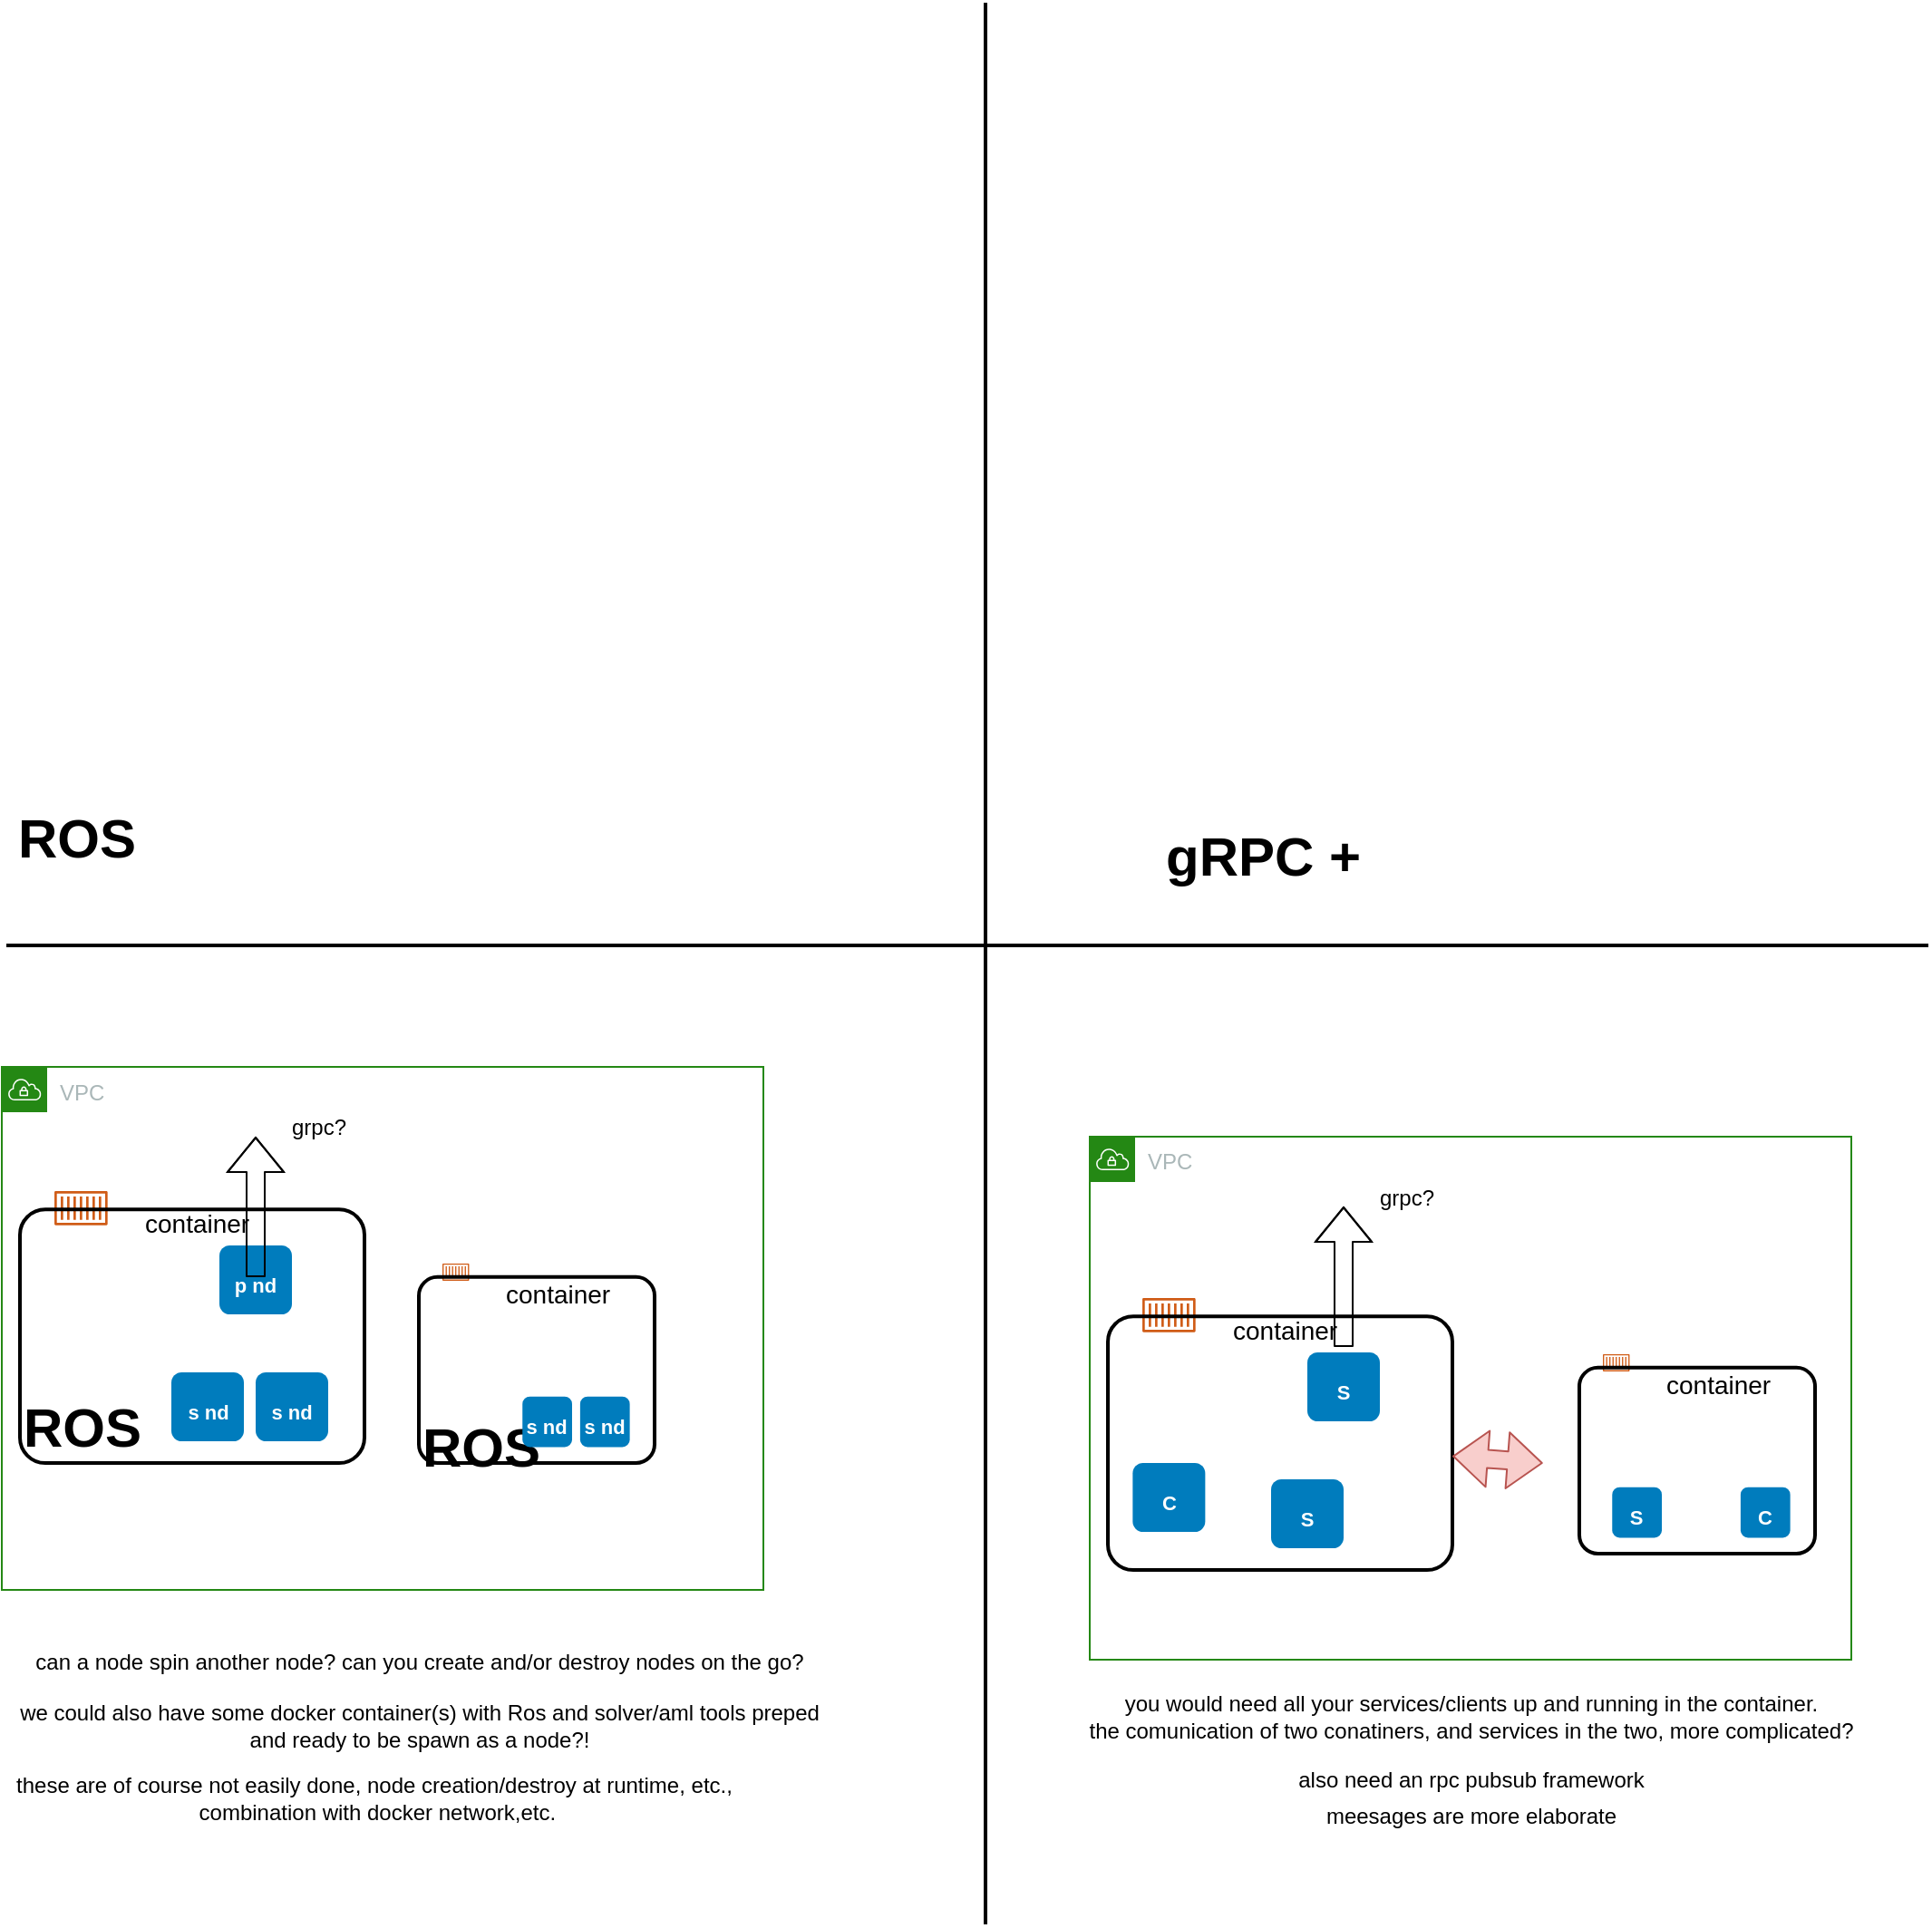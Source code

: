 <mxfile version="14.4.4" type="google" pages="9"><diagram id="Ht1M8jgEwFfnCIfOTk4-" name="Page-1"><mxGraphModel dx="1161" dy="1487" grid="1" gridSize="10" guides="1" tooltips="1" connect="1" arrows="1" fold="1" page="1" pageScale="1" pageWidth="1169" pageHeight="827" math="0" shadow="0"><root><mxCell id="0"/><mxCell id="1" parent="0"/><mxCell id="-QjtrjUzRDEMRZ5MF8oH-47" value="ROS" style="text;html=1;resizable=0;points=[];autosize=1;align=left;verticalAlign=top;spacingTop=-4;fontSize=30;fontStyle=1" parent="1" vertex="1"><mxGeometry x="56.5" y="64.5" width="80" height="40" as="geometry"/></mxCell><mxCell id="SCVMTBWpLvtzJIhz15lM-1" value="" style="line;strokeWidth=2;html=1;fontSize=14;" parent="1" vertex="1"><mxGeometry x="52.5" y="139.5" width="1060" height="10" as="geometry"/></mxCell><mxCell id="EF4ZlqQ_avmJNCGIxuQ1-1" value="" style="line;strokeWidth=2;html=1;fontSize=14;direction=south;" parent="1" vertex="1"><mxGeometry x="587.5" y="-375.5" width="10" height="1060" as="geometry"/></mxCell><mxCell id="EF4ZlqQ_avmJNCGIxuQ1-2" value="gRPC +&amp;nbsp;" style="text;html=1;resizable=0;points=[];autosize=1;align=left;verticalAlign=top;spacingTop=-4;fontSize=30;fontStyle=1" parent="1" vertex="1"><mxGeometry x="690" y="74.5" width="130" height="40" as="geometry"/></mxCell><mxCell id="EF4ZlqQ_avmJNCGIxuQ1-3" value="VPC" style="points=[[0,0],[0.25,0],[0.5,0],[0.75,0],[1,0],[1,0.25],[1,0.5],[1,0.75],[1,1],[0.75,1],[0.5,1],[0.25,1],[0,1],[0,0.75],[0,0.5],[0,0.25]];outlineConnect=0;gradientColor=none;html=1;whiteSpace=wrap;fontSize=12;fontStyle=0;shape=mxgraph.aws4.group;grIcon=mxgraph.aws4.group_vpc;strokeColor=#248814;fillColor=none;verticalAlign=top;align=left;spacingLeft=30;fontColor=#AAB7B8;dashed=0;" parent="1" vertex="1"><mxGeometry x="50" y="211.5" width="420" height="288.5" as="geometry"/></mxCell><mxCell id="EF4ZlqQ_avmJNCGIxuQ1-12" value="" style="group" parent="1" vertex="1" connectable="0"><mxGeometry x="60" y="280" width="190" height="150" as="geometry"/></mxCell><mxCell id="EF4ZlqQ_avmJNCGIxuQ1-5" value="&lt;span style=&quot;color: rgb(0 , 0 , 0) ; font-family: &amp;#34;helvetica&amp;#34; ; font-size: 14px ; font-style: normal ; font-weight: 400 ; letter-spacing: normal ; text-align: center ; text-indent: 0px ; text-transform: none ; word-spacing: 0px ; background-color: rgb(255 , 255 , 255) ; display: inline ; float: none&quot;&gt;container&lt;br&gt;&lt;br&gt;&lt;/span&gt;" style="text;whiteSpace=wrap;html=1;" parent="EF4ZlqQ_avmJNCGIxuQ1-12" vertex="1"><mxGeometry x="66.5" y="2.797" width="57" height="20.979" as="geometry"/></mxCell><mxCell id="EF4ZlqQ_avmJNCGIxuQ1-7" value="" style="outlineConnect=0;fontColor=#232F3E;gradientColor=none;fillColor=#D05C17;strokeColor=none;dashed=0;verticalLabelPosition=bottom;verticalAlign=top;align=center;html=1;fontSize=12;fontStyle=0;aspect=fixed;pointerEvents=1;shape=mxgraph.aws4.container_1;" parent="EF4ZlqQ_avmJNCGIxuQ1-12" vertex="1"><mxGeometry x="19" width="29.359" height="18.819" as="geometry"/></mxCell><mxCell id="EF4ZlqQ_avmJNCGIxuQ1-10" value="" style="rounded=1;arcSize=10;dashed=0;fillColor=none;gradientColor=none;strokeWidth=2;" parent="EF4ZlqQ_avmJNCGIxuQ1-12" vertex="1"><mxGeometry y="10.14" width="190.0" height="139.86" as="geometry"/></mxCell><mxCell id="-QjtrjUzRDEMRZ5MF8oH-29" value="&lt;font style=&quot;font-size: 11px&quot;&gt;p nd&lt;/font&gt;" style="rounded=1;whiteSpace=wrap;html=1;fillColor=#007CBD;strokeColor=none;fontColor=#FFFFFF;fontStyle=1;fontSize=22;" parent="EF4ZlqQ_avmJNCGIxuQ1-12" vertex="1"><mxGeometry x="110" y="30" width="40" height="38" as="geometry"/></mxCell><mxCell id="EF4ZlqQ_avmJNCGIxuQ1-16" value="ROS" style="text;html=1;resizable=0;points=[];autosize=1;align=left;verticalAlign=top;spacingTop=-4;fontSize=30;fontStyle=1" parent="EF4ZlqQ_avmJNCGIxuQ1-12" vertex="1"><mxGeometry y="110" width="80" height="40" as="geometry"/></mxCell><mxCell id="EF4ZlqQ_avmJNCGIxuQ1-24" value="&lt;font style=&quot;font-size: 11px&quot;&gt;s nd&lt;/font&gt;" style="rounded=1;whiteSpace=wrap;html=1;fillColor=#007CBD;strokeColor=none;fontColor=#FFFFFF;fontStyle=1;fontSize=22;" parent="EF4ZlqQ_avmJNCGIxuQ1-12" vertex="1"><mxGeometry x="83.5" y="100" width="40" height="38" as="geometry"/></mxCell><mxCell id="EF4ZlqQ_avmJNCGIxuQ1-33" value="&lt;font style=&quot;font-size: 11px&quot;&gt;s nd&lt;/font&gt;" style="rounded=1;whiteSpace=wrap;html=1;fillColor=#007CBD;strokeColor=none;fontColor=#FFFFFF;fontStyle=1;fontSize=22;" parent="EF4ZlqQ_avmJNCGIxuQ1-12" vertex="1"><mxGeometry x="130" y="100" width="40" height="38" as="geometry"/></mxCell><mxCell id="EF4ZlqQ_avmJNCGIxuQ1-34" value="can a node spin another node? can you create and/or destroy nodes on the go?" style="text;html=1;align=center;verticalAlign=middle;resizable=0;points=[];autosize=1;" parent="1" vertex="1"><mxGeometry x="60" y="529.5" width="440" height="20" as="geometry"/></mxCell><mxCell id="EF4ZlqQ_avmJNCGIxuQ1-36" value="" style="shape=flexArrow;endArrow=classic;html=1;" parent="1" edge="1"><mxGeometry width="50" height="50" relative="1" as="geometry"><mxPoint x="190" y="327.5" as="sourcePoint"/><mxPoint x="190" y="250" as="targetPoint"/><Array as="points"><mxPoint x="190" y="297.5"/></Array></mxGeometry></mxCell><mxCell id="EF4ZlqQ_avmJNCGIxuQ1-38" value="" style="group" parent="1" vertex="1" connectable="0"><mxGeometry x="280" y="320" width="130" height="110" as="geometry"/></mxCell><mxCell id="EF4ZlqQ_avmJNCGIxuQ1-39" value="&lt;span style=&quot;color: rgb(0 , 0 , 0) ; font-family: &amp;#34;helvetica&amp;#34; ; font-size: 14px ; font-style: normal ; font-weight: 400 ; letter-spacing: normal ; text-align: center ; text-indent: 0px ; text-transform: none ; word-spacing: 0px ; background-color: rgb(255 , 255 , 255) ; display: inline ; float: none&quot;&gt;container&lt;br&gt;&lt;br&gt;&lt;/span&gt;" style="text;whiteSpace=wrap;html=1;" parent="EF4ZlqQ_avmJNCGIxuQ1-38" vertex="1"><mxGeometry x="45.5" y="2.051" width="39" height="15.385" as="geometry"/></mxCell><mxCell id="EF4ZlqQ_avmJNCGIxuQ1-40" value="" style="outlineConnect=0;fontColor=#232F3E;gradientColor=none;fillColor=#D05C17;strokeColor=none;dashed=0;verticalLabelPosition=bottom;verticalAlign=top;align=center;html=1;fontSize=12;fontStyle=0;aspect=fixed;pointerEvents=1;shape=mxgraph.aws4.container_1;" parent="EF4ZlqQ_avmJNCGIxuQ1-38" vertex="1"><mxGeometry x="13" width="14.731" height="9.443" as="geometry"/></mxCell><mxCell id="EF4ZlqQ_avmJNCGIxuQ1-41" value="" style="rounded=1;arcSize=10;dashed=0;fillColor=none;gradientColor=none;strokeWidth=2;" parent="EF4ZlqQ_avmJNCGIxuQ1-38" vertex="1"><mxGeometry y="7.436" width="130.0" height="102.564" as="geometry"/></mxCell><mxCell id="EF4ZlqQ_avmJNCGIxuQ1-43" value="ROS" style="text;html=1;resizable=0;points=[];autosize=1;align=left;verticalAlign=top;spacingTop=-4;fontSize=30;fontStyle=1" parent="EF4ZlqQ_avmJNCGIxuQ1-38" vertex="1"><mxGeometry y="80.667" width="80" height="40" as="geometry"/></mxCell><mxCell id="EF4ZlqQ_avmJNCGIxuQ1-44" value="&lt;font style=&quot;font-size: 11px&quot;&gt;s nd&lt;/font&gt;" style="rounded=1;whiteSpace=wrap;html=1;fillColor=#007CBD;strokeColor=none;fontColor=#FFFFFF;fontStyle=1;fontSize=22;" parent="EF4ZlqQ_avmJNCGIxuQ1-38" vertex="1"><mxGeometry x="57.132" y="73.333" width="27.368" height="27.867" as="geometry"/></mxCell><mxCell id="EF4ZlqQ_avmJNCGIxuQ1-45" value="&lt;font style=&quot;font-size: 11px&quot;&gt;s nd&lt;/font&gt;" style="rounded=1;whiteSpace=wrap;html=1;fillColor=#007CBD;strokeColor=none;fontColor=#FFFFFF;fontStyle=1;fontSize=22;" parent="EF4ZlqQ_avmJNCGIxuQ1-38" vertex="1"><mxGeometry x="88.947" y="73.333" width="27.368" height="27.867" as="geometry"/></mxCell><mxCell id="EF4ZlqQ_avmJNCGIxuQ1-46" value="we could also have some docker container(s) with Ros and solver/aml tools preped&lt;br&gt;and ready to be spawn as a node?!" style="text;html=1;align=center;verticalAlign=middle;resizable=0;points=[];autosize=1;" parent="1" vertex="1"><mxGeometry x="50" y="560" width="460" height="30" as="geometry"/></mxCell><mxCell id="EF4ZlqQ_avmJNCGIxuQ1-47" value="these are of course not easily done, node creation/destroy at runtime, etc.,&lt;br&gt;&amp;nbsp;combination with docker network,etc." style="text;html=1;align=center;verticalAlign=middle;resizable=0;points=[];autosize=1;" parent="1" vertex="1"><mxGeometry x="50" y="600" width="410" height="30" as="geometry"/></mxCell><mxCell id="EF4ZlqQ_avmJNCGIxuQ1-48" value="grpc?" style="text;html=1;strokeColor=none;fillColor=none;align=center;verticalAlign=middle;whiteSpace=wrap;rounded=0;" parent="1" vertex="1"><mxGeometry x="200" y="230" width="50" height="30" as="geometry"/></mxCell><mxCell id="EF4ZlqQ_avmJNCGIxuQ1-50" value="VPC" style="points=[[0,0],[0.25,0],[0.5,0],[0.75,0],[1,0],[1,0.25],[1,0.5],[1,0.75],[1,1],[0.75,1],[0.5,1],[0.25,1],[0,1],[0,0.75],[0,0.5],[0,0.25]];outlineConnect=0;gradientColor=none;html=1;whiteSpace=wrap;fontSize=12;fontStyle=0;shape=mxgraph.aws4.group;grIcon=mxgraph.aws4.group_vpc;strokeColor=#248814;fillColor=none;verticalAlign=top;align=left;spacingLeft=30;fontColor=#AAB7B8;dashed=0;" parent="1" vertex="1"><mxGeometry x="650" y="250" width="420" height="288.5" as="geometry"/></mxCell><mxCell id="EF4ZlqQ_avmJNCGIxuQ1-51" value="" style="group" parent="1" vertex="1" connectable="0"><mxGeometry x="660" y="339" width="190" height="150" as="geometry"/></mxCell><mxCell id="EF4ZlqQ_avmJNCGIxuQ1-52" value="&lt;span style=&quot;color: rgb(0 , 0 , 0) ; font-family: &amp;#34;helvetica&amp;#34; ; font-size: 14px ; font-style: normal ; font-weight: 400 ; letter-spacing: normal ; text-align: center ; text-indent: 0px ; text-transform: none ; word-spacing: 0px ; background-color: rgb(255 , 255 , 255) ; display: inline ; float: none&quot;&gt;container&lt;br&gt;&lt;br&gt;&lt;/span&gt;" style="text;whiteSpace=wrap;html=1;" parent="EF4ZlqQ_avmJNCGIxuQ1-51" vertex="1"><mxGeometry x="66.5" y="2.797" width="57" height="20.979" as="geometry"/></mxCell><mxCell id="EF4ZlqQ_avmJNCGIxuQ1-53" value="" style="outlineConnect=0;fontColor=#232F3E;gradientColor=none;fillColor=#D05C17;strokeColor=none;dashed=0;verticalLabelPosition=bottom;verticalAlign=top;align=center;html=1;fontSize=12;fontStyle=0;aspect=fixed;pointerEvents=1;shape=mxgraph.aws4.container_1;" parent="EF4ZlqQ_avmJNCGIxuQ1-51" vertex="1"><mxGeometry x="19" width="29.359" height="18.819" as="geometry"/></mxCell><mxCell id="EF4ZlqQ_avmJNCGIxuQ1-54" value="" style="rounded=1;arcSize=10;dashed=0;fillColor=none;gradientColor=none;strokeWidth=2;" parent="EF4ZlqQ_avmJNCGIxuQ1-51" vertex="1"><mxGeometry y="10.14" width="190.0" height="139.86" as="geometry"/></mxCell><mxCell id="EF4ZlqQ_avmJNCGIxuQ1-55" value="&lt;span style=&quot;font-size: 11px&quot;&gt;S&lt;/span&gt;" style="rounded=1;whiteSpace=wrap;html=1;fillColor=#007CBD;strokeColor=none;fontColor=#FFFFFF;fontStyle=1;fontSize=22;" parent="EF4ZlqQ_avmJNCGIxuQ1-51" vertex="1"><mxGeometry x="110" y="30" width="40" height="38" as="geometry"/></mxCell><mxCell id="EF4ZlqQ_avmJNCGIxuQ1-57" value="&lt;font style=&quot;font-size: 11px&quot;&gt;C&lt;/font&gt;" style="rounded=1;whiteSpace=wrap;html=1;fillColor=#007CBD;strokeColor=none;fontColor=#FFFFFF;fontStyle=1;fontSize=22;" parent="EF4ZlqQ_avmJNCGIxuQ1-51" vertex="1"><mxGeometry x="13.68" y="91" width="40" height="38" as="geometry"/></mxCell><mxCell id="EF4ZlqQ_avmJNCGIxuQ1-58" value="&lt;font style=&quot;font-size: 11px&quot;&gt;S&lt;/font&gt;" style="rounded=1;whiteSpace=wrap;html=1;fillColor=#007CBD;strokeColor=none;fontColor=#FFFFFF;fontStyle=1;fontSize=22;" parent="EF4ZlqQ_avmJNCGIxuQ1-51" vertex="1"><mxGeometry x="90" y="100" width="40" height="38" as="geometry"/></mxCell><mxCell id="EF4ZlqQ_avmJNCGIxuQ1-59" value="" style="shape=flexArrow;endArrow=classic;html=1;" parent="1" edge="1"><mxGeometry width="50" height="50" relative="1" as="geometry"><mxPoint x="790" y="366" as="sourcePoint"/><mxPoint x="790" y="288.5" as="targetPoint"/><Array as="points"><mxPoint x="790" y="336"/></Array></mxGeometry></mxCell><mxCell id="EF4ZlqQ_avmJNCGIxuQ1-60" value="" style="group" parent="1" vertex="1" connectable="0"><mxGeometry x="920" y="370" width="130" height="110" as="geometry"/></mxCell><mxCell id="EF4ZlqQ_avmJNCGIxuQ1-61" value="&lt;span style=&quot;color: rgb(0 , 0 , 0) ; font-family: &amp;#34;helvetica&amp;#34; ; font-size: 14px ; font-style: normal ; font-weight: 400 ; letter-spacing: normal ; text-align: center ; text-indent: 0px ; text-transform: none ; word-spacing: 0px ; background-color: rgb(255 , 255 , 255) ; display: inline ; float: none&quot;&gt;container&lt;br&gt;&lt;br&gt;&lt;/span&gt;" style="text;whiteSpace=wrap;html=1;" parent="EF4ZlqQ_avmJNCGIxuQ1-60" vertex="1"><mxGeometry x="45.5" y="2.051" width="39" height="15.385" as="geometry"/></mxCell><mxCell id="EF4ZlqQ_avmJNCGIxuQ1-62" value="" style="outlineConnect=0;fontColor=#232F3E;gradientColor=none;fillColor=#D05C17;strokeColor=none;dashed=0;verticalLabelPosition=bottom;verticalAlign=top;align=center;html=1;fontSize=12;fontStyle=0;aspect=fixed;pointerEvents=1;shape=mxgraph.aws4.container_1;" parent="EF4ZlqQ_avmJNCGIxuQ1-60" vertex="1"><mxGeometry x="13" width="14.731" height="9.443" as="geometry"/></mxCell><mxCell id="EF4ZlqQ_avmJNCGIxuQ1-63" value="" style="rounded=1;arcSize=10;dashed=0;fillColor=none;gradientColor=none;strokeWidth=2;" parent="EF4ZlqQ_avmJNCGIxuQ1-60" vertex="1"><mxGeometry y="7.436" width="130.0" height="102.564" as="geometry"/></mxCell><mxCell id="EF4ZlqQ_avmJNCGIxuQ1-65" value="&lt;font style=&quot;font-size: 11px&quot;&gt;S&lt;/font&gt;" style="rounded=1;whiteSpace=wrap;html=1;fillColor=#007CBD;strokeColor=none;fontColor=#FFFFFF;fontStyle=1;fontSize=22;" parent="EF4ZlqQ_avmJNCGIxuQ1-60" vertex="1"><mxGeometry x="18.132" y="73.333" width="27.368" height="27.867" as="geometry"/></mxCell><mxCell id="EF4ZlqQ_avmJNCGIxuQ1-66" value="&lt;font style=&quot;font-size: 11px&quot;&gt;C&lt;/font&gt;" style="rounded=1;whiteSpace=wrap;html=1;fillColor=#007CBD;strokeColor=none;fontColor=#FFFFFF;fontStyle=1;fontSize=22;" parent="EF4ZlqQ_avmJNCGIxuQ1-60" vertex="1"><mxGeometry x="88.947" y="73.333" width="27.368" height="27.867" as="geometry"/></mxCell><mxCell id="EF4ZlqQ_avmJNCGIxuQ1-67" value="grpc?" style="text;html=1;strokeColor=none;fillColor=none;align=center;verticalAlign=middle;whiteSpace=wrap;rounded=0;" parent="1" vertex="1"><mxGeometry x="800" y="268.5" width="50" height="30" as="geometry"/></mxCell><mxCell id="EF4ZlqQ_avmJNCGIxuQ1-70" value="" style="shape=flexArrow;endArrow=classic;startArrow=classic;html=1;entryX=0.595;entryY=0.624;entryDx=0;entryDy=0;entryPerimeter=0;fillColor=#f8cecc;strokeColor=#b85450;" parent="1" source="EF4ZlqQ_avmJNCGIxuQ1-54" target="EF4ZlqQ_avmJNCGIxuQ1-50" edge="1"><mxGeometry width="50" height="50" relative="1" as="geometry"><mxPoint x="870" y="370" as="sourcePoint"/><mxPoint x="920" y="320" as="targetPoint"/></mxGeometry></mxCell><mxCell id="EF4ZlqQ_avmJNCGIxuQ1-71" value="you would need all your services/clients up and running in the container.&lt;br&gt;the comunication of two conatiners, and services in the two, more complicated?&lt;br&gt;" style="text;html=1;align=center;verticalAlign=middle;resizable=0;points=[];autosize=1;" parent="1" vertex="1"><mxGeometry x="640" y="555" width="440" height="30" as="geometry"/></mxCell><mxCell id="EF4ZlqQ_avmJNCGIxuQ1-72" value="also need an rpc pubsub framework&lt;br&gt;" style="text;html=1;align=center;verticalAlign=middle;resizable=0;points=[];autosize=1;" parent="1" vertex="1"><mxGeometry x="755" y="595" width="210" height="20" as="geometry"/></mxCell><mxCell id="EF4ZlqQ_avmJNCGIxuQ1-73" value="meesages are more elaborate" style="text;html=1;align=center;verticalAlign=middle;resizable=0;points=[];autosize=1;" parent="1" vertex="1"><mxGeometry x="770" y="615" width="180" height="20" as="geometry"/></mxCell></root></mxGraphModel></diagram><diagram id="aPklZ1eRb3uvIsSBLIq0" name="Page-2"><mxGraphModel dx="2036" dy="660" grid="1" gridSize="10" guides="1" tooltips="1" connect="1" arrows="1" fold="1" page="1" pageScale="1" pageWidth="850" pageHeight="1100" math="0" shadow="0"><root><mxCell id="pGFegJ4l3uejpRAsDxjJ-0"/><mxCell id="pGFegJ4l3uejpRAsDxjJ-1" parent="pGFegJ4l3uejpRAsDxjJ-0"/><mxCell id="pGFegJ4l3uejpRAsDxjJ-2" value="MIP service" style="rounded=0;whiteSpace=wrap;html=1;" parent="pGFegJ4l3uejpRAsDxjJ-1" vertex="1"><mxGeometry x="180" y="360" width="120" height="60" as="geometry"/></mxCell><mxCell id="pGFegJ4l3uejpRAsDxjJ-3" value="MIP Client" style="rounded=1;whiteSpace=wrap;html=1;" parent="pGFegJ4l3uejpRAsDxjJ-1" vertex="1"><mxGeometry x="170" y="200" width="120" height="60" as="geometry"/></mxCell><mxCell id="pGFegJ4l3uejpRAsDxjJ-4" value="Kafka" style="rounded=0;whiteSpace=wrap;html=1;" parent="pGFegJ4l3uejpRAsDxjJ-1" vertex="1"><mxGeometry x="530" y="90" width="120" height="60" as="geometry"/></mxCell><mxCell id="pGFegJ4l3uejpRAsDxjJ-5" value="" style="endArrow=classic;startArrow=classic;html=1;" parent="pGFegJ4l3uejpRAsDxjJ-1" edge="1"><mxGeometry width="50" height="50" relative="1" as="geometry"><mxPoint x="240" y="360" as="sourcePoint"/><mxPoint x="250" y="270" as="targetPoint"/></mxGeometry></mxCell><mxCell id="pGFegJ4l3uejpRAsDxjJ-6" value="MIP Client" style="rounded=1;whiteSpace=wrap;html=1;" parent="pGFegJ4l3uejpRAsDxjJ-1" vertex="1"><mxGeometry x="300" y="200" width="120" height="60" as="geometry"/></mxCell><mxCell id="pGFegJ4l3uejpRAsDxjJ-7" value="" style="endArrow=classic;startArrow=classic;html=1;" parent="pGFegJ4l3uejpRAsDxjJ-1" edge="1"><mxGeometry width="50" height="50" relative="1" as="geometry"><mxPoint x="290" y="350" as="sourcePoint"/><mxPoint x="330" y="260" as="targetPoint"/></mxGeometry></mxCell><mxCell id="pGFegJ4l3uejpRAsDxjJ-8" value="" style="endArrow=classic;html=1;" parent="pGFegJ4l3uejpRAsDxjJ-1" edge="1"><mxGeometry width="50" height="50" relative="1" as="geometry"><mxPoint x="310" y="390" as="sourcePoint"/><mxPoint x="520" y="160" as="targetPoint"/></mxGeometry></mxCell><mxCell id="pGFegJ4l3uejpRAsDxjJ-9" value="Optopy Client" style="rounded=1;whiteSpace=wrap;html=1;" parent="pGFegJ4l3uejpRAsDxjJ-1" vertex="1"><mxGeometry x="230" y="40" width="120" height="60" as="geometry"/></mxCell><mxCell id="pGFegJ4l3uejpRAsDxjJ-10" value="MIP Client" style="rounded=1;whiteSpace=wrap;html=1;" parent="pGFegJ4l3uejpRAsDxjJ-1" vertex="1"><mxGeometry x="40" y="200" width="120" height="60" as="geometry"/></mxCell><mxCell id="pGFegJ4l3uejpRAsDxjJ-11" value="" style="endArrow=classic;html=1;exitX=-0.017;exitY=0.65;exitDx=0;exitDy=0;exitPerimeter=0;" parent="pGFegJ4l3uejpRAsDxjJ-1" source="pGFegJ4l3uejpRAsDxjJ-4" edge="1"><mxGeometry width="50" height="50" relative="1" as="geometry"><mxPoint x="380" y="170" as="sourcePoint"/><mxPoint x="340" y="220" as="targetPoint"/></mxGeometry></mxCell><mxCell id="pGFegJ4l3uejpRAsDxjJ-12" value="" style="endArrow=classic;html=1;exitX=-0.017;exitY=0.65;exitDx=0;exitDy=0;exitPerimeter=0;entryX=0.5;entryY=0;entryDx=0;entryDy=0;" parent="pGFegJ4l3uejpRAsDxjJ-1" target="pGFegJ4l3uejpRAsDxjJ-3" edge="1"><mxGeometry width="50" height="50" relative="1" as="geometry"><mxPoint x="537.96" y="139" as="sourcePoint"/><mxPoint x="350" y="230" as="targetPoint"/><Array as="points"><mxPoint x="260" y="200"/></Array></mxGeometry></mxCell><mxCell id="pGFegJ4l3uejpRAsDxjJ-13" value="" style="endArrow=classic;html=1;exitX=0.5;exitY=1;exitDx=0;exitDy=0;entryX=0.5;entryY=0;entryDx=0;entryDy=0;" parent="pGFegJ4l3uejpRAsDxjJ-1" source="pGFegJ4l3uejpRAsDxjJ-9" edge="1"><mxGeometry width="50" height="50" relative="1" as="geometry"><mxPoint x="350" y="140" as="sourcePoint"/><mxPoint x="42.04" y="201" as="targetPoint"/><Array as="points"><mxPoint x="72.04" y="201"/></Array></mxGeometry></mxCell><mxCell id="nCk6eEjpWOkHIG-AOmga-1" value="Service" style="rounded=0;whiteSpace=wrap;html=1;" vertex="1" parent="pGFegJ4l3uejpRAsDxjJ-1"><mxGeometry x="50" y="490" width="120" height="60" as="geometry"/></mxCell><mxCell id="nCk6eEjpWOkHIG-AOmga-2" value="Application. in a container Running&amp;nbsp;&lt;br&gt;&lt;br&gt;&lt;br&gt;&lt;br&gt;python my_app.py" style="text;html=1;align=center;verticalAlign=middle;resizable=0;points=[];autosize=1;" vertex="1" parent="pGFegJ4l3uejpRAsDxjJ-1"><mxGeometry x="-30" y="540" width="200" height="80" as="geometry"/></mxCell><mxCell id="nCk6eEjpWOkHIG-AOmga-3" value="Server (PC-Linux)" style="rounded=0;whiteSpace=wrap;html=1;" vertex="1" parent="pGFegJ4l3uejpRAsDxjJ-1"><mxGeometry x="460" y="400" width="210" height="110" as="geometry"/></mxCell></root></mxGraphModel></diagram><diagram id="8MJan__t5sdufodC1a0O" name="Page-3"><mxGraphModel dx="2036" dy="660" grid="1" gridSize="10" guides="1" tooltips="1" connect="1" arrows="1" fold="1" page="1" pageScale="1" pageWidth="850" pageHeight="1100" math="0" shadow="0"><root><mxCell id="y-T9QznaHxKgFqwvNp0L-0"/><mxCell id="y-T9QznaHxKgFqwvNp0L-1" parent="y-T9QznaHxKgFqwvNp0L-0"/><mxCell id="y-T9QznaHxKgFqwvNp0L-2" value="Simulator" style="rounded=1;whiteSpace=wrap;html=1;" parent="y-T9QznaHxKgFqwvNp0L-1" vertex="1"><mxGeometry x="360" y="310" width="120" height="60" as="geometry"/></mxCell><mxCell id="y-T9QznaHxKgFqwvNp0L-3" value="ok maybe if i could picture a bit on what I want to do here, it will help my search on ros messages" style="text;html=1;align=center;verticalAlign=middle;resizable=0;points=[];autosize=1;" parent="y-T9QznaHxKgFqwvNp0L-1" vertex="1"><mxGeometry x="30" y="40" width="530" height="20" as="geometry"/></mxCell><mxCell id="y-T9QznaHxKgFqwvNp0L-4" value="what is the simulator?&amp;nbsp;" style="text;html=1;align=center;verticalAlign=middle;resizable=0;points=[];autosize=1;" parent="y-T9QznaHxKgFqwvNp0L-1" vertex="1"><mxGeometry x="205" y="410" width="130" height="20" as="geometry"/></mxCell><mxCell id="y-T9QznaHxKgFqwvNp0L-5" value="it creates a time span for which elements post their offers/requests" style="text;html=1;align=center;verticalAlign=middle;resizable=0;points=[];autosize=1;" parent="y-T9QznaHxKgFqwvNp0L-1" vertex="1"><mxGeometry x="55" y="430" width="370" height="20" as="geometry"/></mxCell><mxCell id="y-T9QznaHxKgFqwvNp0L-6" value="maybe call it Auctioneer" style="text;html=1;align=center;verticalAlign=middle;resizable=0;points=[];autosize=1;" parent="y-T9QznaHxKgFqwvNp0L-1" vertex="1"><mxGeometry x="330" y="410" width="140" height="20" as="geometry"/></mxCell><mxCell id="y-T9QznaHxKgFqwvNp0L-7" value="how many requests?" style="text;html=1;align=center;verticalAlign=middle;resizable=0;points=[];autosize=1;" parent="y-T9QznaHxKgFqwvNp0L-1" vertex="1"><mxGeometry x="720" y="590" width="130" height="20" as="geometry"/></mxCell><mxCell id="y-T9QznaHxKgFqwvNp0L-8" value="does it need to register any nodes that intend to listen to a service?" style="text;html=1;align=center;verticalAlign=middle;resizable=0;points=[];autosize=1;" parent="y-T9QznaHxKgFqwvNp0L-1" vertex="1"><mxGeometry x="720" y="570" width="370" height="20" as="geometry"/></mxCell><mxCell id="y-T9QznaHxKgFqwvNp0L-9" value="A node may want to offer a service at a time interval,&lt;br&gt;&amp;nbsp;but does not know at what price and if it will be accepted and by who" style="text;html=1;align=center;verticalAlign=middle;resizable=0;points=[];autosize=1;" parent="y-T9QznaHxKgFqwvNp0L-1" vertex="1"><mxGeometry x="60" y="460" width="380" height="30" as="geometry"/></mxCell><mxCell id="y-T9QznaHxKgFqwvNp0L-10" value="what about the actual&amp;nbsp; exchange of services, actions, and change in the state of elements" style="text;html=1;align=center;verticalAlign=middle;resizable=0;points=[];autosize=1;" parent="y-T9QznaHxKgFqwvNp0L-1" vertex="1"><mxGeometry x="65" y="510" width="490" height="20" as="geometry"/></mxCell><mxCell id="y-T9QznaHxKgFqwvNp0L-11" value="Auctioneer&lt;br&gt;" style="rounded=1;whiteSpace=wrap;html=1;" parent="y-T9QznaHxKgFqwvNp0L-1" vertex="1"><mxGeometry x="570" y="310" width="120" height="60" as="geometry"/></mxCell><mxCell id="y-T9QznaHxKgFqwvNp0L-12" value="" style="rounded=1;whiteSpace=wrap;html=1;" parent="y-T9QznaHxKgFqwvNp0L-1" vertex="1"><mxGeometry x="100" y="140" width="820" height="60" as="geometry"/></mxCell><mxCell id="y-T9QznaHxKgFqwvNp0L-13" value="time horizon of model" style="text;html=1;align=center;verticalAlign=middle;resizable=0;points=[];autosize=1;" parent="y-T9QznaHxKgFqwvNp0L-1" vertex="1"><mxGeometry x="100" y="150" width="130" height="20" as="geometry"/></mxCell><mxCell id="y-T9QznaHxKgFqwvNp0L-14" value="start-time" style="text;html=1;align=center;verticalAlign=middle;resizable=0;points=[];autosize=1;" parent="y-T9QznaHxKgFqwvNp0L-1" vertex="1"><mxGeometry x="85" y="200" width="70" height="20" as="geometry"/></mxCell><mxCell id="y-T9QznaHxKgFqwvNp0L-15" value="end time" style="text;html=1;align=center;verticalAlign=middle;resizable=0;points=[];autosize=1;" parent="y-T9QznaHxKgFqwvNp0L-1" vertex="1"><mxGeometry x="145" y="200" width="60" height="20" as="geometry"/></mxCell><mxCell id="y-T9QznaHxKgFqwvNp0L-16" value="current time slot" style="text;html=1;align=center;verticalAlign=middle;resizable=0;points=[];autosize=1;" parent="y-T9QznaHxKgFqwvNp0L-1" vertex="1"><mxGeometry x="205" y="200" width="100" height="20" as="geometry"/></mxCell><mxCell id="y-T9QznaHxKgFqwvNp0L-17" value="the pace to move along the horizon" style="text;html=1;align=center;verticalAlign=middle;resizable=0;points=[];autosize=1;" parent="y-T9QznaHxKgFqwvNp0L-1" vertex="1"><mxGeometry x="100" y="220" width="200" height="20" as="geometry"/></mxCell><mxCell id="y-T9QznaHxKgFqwvNp0L-18" value="Auction time-line( a collection of time spans)" style="rounded=1;whiteSpace=wrap;html=1;" parent="y-T9QznaHxKgFqwvNp0L-1" vertex="1"><mxGeometry x="500" y="210" width="360" height="60" as="geometry"/></mxCell><mxCell id="y-T9QznaHxKgFqwvNp0L-19" value="COPCord" style="whiteSpace=wrap;html=1;" parent="y-T9QznaHxKgFqwvNp0L-1" vertex="1"><mxGeometry x="80" y="315" width="120" height="50" as="geometry"/></mxCell><mxCell id="y-T9QznaHxKgFqwvNp0L-20" value="is it an interface or a node?" style="text;html=1;align=center;verticalAlign=middle;resizable=0;points=[];autosize=1;" parent="y-T9QznaHxKgFqwvNp0L-1" vertex="1"><mxGeometry x="65" y="110" width="160" height="20" as="geometry"/></mxCell><mxCell id="y-T9QznaHxKgFqwvNp0L-21" value="time span?" style="rounded=1;whiteSpace=wrap;html=1;" parent="y-T9QznaHxKgFqwvNp0L-1" vertex="1"><mxGeometry x="265" y="70" width="70" height="60" as="geometry"/></mxCell><mxCell id="y-T9QznaHxKgFqwvNp0L-22" value="a coolection of base time spans?" style="text;html=1;align=center;verticalAlign=middle;resizable=0;points=[];autosize=1;" parent="y-T9QznaHxKgFqwvNp0L-1" vertex="1"><mxGeometry x="-105" y="200" width="190" height="20" as="geometry"/></mxCell><mxCell id="y-T9QznaHxKgFqwvNp0L-23" value="listens to current time" style="text;html=1;align=center;verticalAlign=middle;resizable=0;points=[];autosize=1;" parent="y-T9QznaHxKgFqwvNp0L-1" vertex="1"><mxGeometry x="560" y="370" width="130" height="20" as="geometry"/></mxCell><mxCell id="y-T9QznaHxKgFqwvNp0L-24" value="Each service can come with messages that are default to it and other services use&lt;br&gt;each service and it messages, and maybe some Servicer for that can come as a seperate package" style="text;html=1;align=center;verticalAlign=middle;resizable=0;points=[];autosize=1;" parent="y-T9QznaHxKgFqwvNp0L-1" vertex="1"><mxGeometry x="490" y="60" width="540" height="30" as="geometry"/></mxCell></root></mxGraphModel></diagram><diagram id="mFlD3mdvjbwiIGt2tmRb" name="Page-4"><mxGraphModel dx="2036" dy="660" grid="1" gridSize="10" guides="1" tooltips="1" connect="1" arrows="1" fold="1" page="1" pageScale="1" pageWidth="850" pageHeight="1100" math="0" shadow="0"><root><mxCell id="WsrPIufJyzQJwHv-W3tK-0"/><mxCell id="WsrPIufJyzQJwHv-W3tK-1" parent="WsrPIufJyzQJwHv-W3tK-0"/><mxCell id="DWUs4dktWdQpUpqQbXbF-7" value="" style="rounded=0;whiteSpace=wrap;html=1;fillColor=none;strokeColor=#33FF33;strokeWidth=5;" parent="WsrPIufJyzQJwHv-W3tK-1" vertex="1"><mxGeometry x="791" y="330" width="420" height="270" as="geometry"/></mxCell><mxCell id="DWUs4dktWdQpUpqQbXbF-0" value="" style="rounded=0;whiteSpace=wrap;html=1;fillColor=none;strokeColor=#33FF33;strokeWidth=5;" parent="WsrPIufJyzQJwHv-W3tK-1" vertex="1"><mxGeometry x="720" y="60" width="420" height="240" as="geometry"/></mxCell><mxCell id="WsrPIufJyzQJwHv-W3tK-2" value="" style="ellipse;whiteSpace=wrap;html=1;" parent="WsrPIufJyzQJwHv-W3tK-1" vertex="1"><mxGeometry x="360" y="300" width="120" height="80" as="geometry"/></mxCell><mxCell id="WsrPIufJyzQJwHv-W3tK-3" value="auctioneer" style="ellipse;whiteSpace=wrap;html=1;" parent="WsrPIufJyzQJwHv-W3tK-1" vertex="1"><mxGeometry x="360" y="300" width="120" height="80" as="geometry"/></mxCell><mxCell id="WsrPIufJyzQJwHv-W3tK-4" value="asset1" style="ellipse;whiteSpace=wrap;html=1;" parent="WsrPIufJyzQJwHv-W3tK-1" vertex="1"><mxGeometry x="530" y="260" width="120" height="80" as="geometry"/></mxCell><mxCell id="WsrPIufJyzQJwHv-W3tK-5" value="&lt;br&gt;now we have a bunch of nodes, services, and clinets that can talk to each other, &lt;br&gt;how to provide the data for them separately and collectively and how to spin them" style="text;html=1;align=center;verticalAlign=middle;resizable=0;points=[];autosize=1;" parent="WsrPIufJyzQJwHv-W3tK-1" vertex="1"><mxGeometry x="5" y="565" width="450" height="50" as="geometry"/></mxCell><mxCell id="WsrPIufJyzQJwHv-W3tK-6" value="copcord" style="ellipse;whiteSpace=wrap;html=1;" parent="WsrPIufJyzQJwHv-W3tK-1" vertex="1"><mxGeometry x="190" y="300" width="120" height="80" as="geometry"/></mxCell><mxCell id="WsrPIufJyzQJwHv-W3tK-7" value="sim-master" style="ellipse;whiteSpace=wrap;html=1;" parent="WsrPIufJyzQJwHv-W3tK-1" vertex="1"><mxGeometry x="350" y="190" width="120" height="80" as="geometry"/></mxCell><mxCell id="WsrPIufJyzQJwHv-W3tK-8" value="market1" style="ellipse;whiteSpace=wrap;html=1;" parent="WsrPIufJyzQJwHv-W3tK-1" vertex="1"><mxGeometry x="460" y="370" width="120" height="80" as="geometry"/></mxCell><mxCell id="WsrPIufJyzQJwHv-W3tK-9" value=".." style="ellipse;whiteSpace=wrap;html=1;" parent="WsrPIufJyzQJwHv-W3tK-1" vertex="1"><mxGeometry x="320" y="410" width="120" height="80" as="geometry"/></mxCell><mxCell id="WsrPIufJyzQJwHv-W3tK-12" value="" style="endArrow=classic;startArrow=classic;html=1;" parent="WsrPIufJyzQJwHv-W3tK-1" edge="1"><mxGeometry width="50" height="50" relative="1" as="geometry"><mxPoint x="480" y="350" as="sourcePoint"/><mxPoint x="530" y="300" as="targetPoint"/></mxGeometry></mxCell><mxCell id="WsrPIufJyzQJwHv-W3tK-13" value="" style="endArrow=classic;startArrow=classic;html=1;" parent="WsrPIufJyzQJwHv-W3tK-1" edge="1"><mxGeometry width="50" height="50" relative="1" as="geometry"><mxPoint x="310" y="320" as="sourcePoint"/><mxPoint x="360" y="270" as="targetPoint"/></mxGeometry></mxCell><mxCell id="WsrPIufJyzQJwHv-W3tK-14" value="" style="endArrow=classic;startArrow=classic;html=1;entryX=0.217;entryY=0.925;entryDx=0;entryDy=0;entryPerimeter=0;" parent="WsrPIufJyzQJwHv-W3tK-1" source="WsrPIufJyzQJwHv-W3tK-9" target="WsrPIufJyzQJwHv-W3tK-7" edge="1"><mxGeometry width="50" height="50" relative="1" as="geometry"><mxPoint x="320" y="330" as="sourcePoint"/><mxPoint x="370" y="280" as="targetPoint"/><Array as="points"><mxPoint x="360" y="410"/></Array></mxGeometry></mxCell><mxCell id="WsrPIufJyzQJwHv-W3tK-15" value="" style="endArrow=classic;startArrow=classic;html=1;" parent="WsrPIufJyzQJwHv-W3tK-1" target="WsrPIufJyzQJwHv-W3tK-3" edge="1"><mxGeometry width="50" height="50" relative="1" as="geometry"><mxPoint x="371.026" y="422.053" as="sourcePoint"/><mxPoint x="386.04" y="274" as="targetPoint"/><Array as="points"><mxPoint x="370" y="420"/></Array></mxGeometry></mxCell><mxCell id="WsrPIufJyzQJwHv-W3tK-16" value="" style="ellipse;whiteSpace=wrap;html=1;fillColor=none;strokeWidth=3;strokeColor=#3333FF;" parent="WsrPIufJyzQJwHv-W3tK-1" vertex="1"><mxGeometry x="180" y="160" width="500" height="360" as="geometry"/></mxCell><mxCell id="WsrPIufJyzQJwHv-W3tK-17" value="Case1: Cold Start of the eco system" style="text;html=1;align=center;verticalAlign=middle;resizable=0;points=[];autosize=1;" parent="WsrPIufJyzQJwHv-W3tK-1" vertex="1"><mxGeometry y="650" width="210" height="20" as="geometry"/></mxCell><mxCell id="WsrPIufJyzQJwHv-W3tK-18" value="Case2: the system is up and running,&lt;br&gt;&amp;nbsp;update some or more elements" style="text;html=1;align=center;verticalAlign=middle;resizable=0;points=[];autosize=1;" parent="WsrPIufJyzQJwHv-W3tK-1" vertex="1"><mxGeometry x="-20" y="730" width="210" height="30" as="geometry"/></mxCell><mxCell id="WsrPIufJyzQJwHv-W3tK-19" value="so we can look at the whole system as a service, maybe even a gRPC,&amp;nbsp;" style="text;html=1;align=center;verticalAlign=middle;resizable=0;points=[];autosize=1;" parent="WsrPIufJyzQJwHv-W3tK-1" vertex="1"><mxGeometry x="-30" y="665" width="400" height="20" as="geometry"/></mxCell><mxCell id="WsrPIufJyzQJwHv-W3tK-20" value="some luncher that&amp;nbsp;&lt;br&gt;gets the needed data&lt;br&gt;and sets up the ecosystem" style="ellipse;whiteSpace=wrap;html=1;strokeColor=#3333FF;strokeWidth=3;fillColor=none;" parent="WsrPIufJyzQJwHv-W3tK-1" vertex="1"><mxGeometry x="340" y="70" width="120" height="80" as="geometry"/></mxCell><mxCell id="WsrPIufJyzQJwHv-W3tK-21" value="to provide a big data file like optopy, or maybe a few&amp;nbsp; seperate data files for each element?&lt;br&gt;does need to support data only though the launcer?" style="text;html=1;align=center;verticalAlign=middle;resizable=0;points=[];autosize=1;" parent="WsrPIufJyzQJwHv-W3tK-1" vertex="1"><mxGeometry x="-40" y="695" width="500" height="30" as="geometry"/></mxCell><mxCell id="WsrPIufJyzQJwHv-W3tK-22" value="providinh data individually and/or dynamicly via a launcer or not are all question" style="text;html=1;align=center;verticalAlign=middle;resizable=0;points=[];autosize=1;" parent="WsrPIufJyzQJwHv-W3tK-1" vertex="1"><mxGeometry x="-30" y="760" width="440" height="20" as="geometry"/></mxCell><mxCell id="5tbotfdPO-ewNMZprykt-0" value="TimeSim" style="ellipse;whiteSpace=wrap;html=1;" parent="WsrPIufJyzQJwHv-W3tK-1" vertex="1"><mxGeometry x="810" y="200" width="120" height="80" as="geometry"/></mxCell><mxCell id="5tbotfdPO-ewNMZprykt-1" value="" style="endArrow=classic;html=1;entryX=0.608;entryY=-0.025;entryDx=0;entryDy=0;entryPerimeter=0;" parent="WsrPIufJyzQJwHv-W3tK-1" target="5tbotfdPO-ewNMZprykt-0" edge="1"><mxGeometry width="50" height="50" relative="1" as="geometry"><mxPoint x="883" y="110" as="sourcePoint"/><mxPoint x="630" y="310" as="targetPoint"/><Array as="points"><mxPoint x="883" y="150"/></Array></mxGeometry></mxCell><mxCell id="5tbotfdPO-ewNMZprykt-3" value="ros param" style="text;html=1;align=center;verticalAlign=middle;resizable=0;points=[];autosize=1;" parent="WsrPIufJyzQJwHv-W3tK-1" vertex="1"><mxGeometry x="795" y="80" width="70" height="20" as="geometry"/></mxCell><mxCell id="5tbotfdPO-ewNMZprykt-4" value="" style="endArrow=classic;html=1;entryX=0.608;entryY=-0.025;entryDx=0;entryDy=0;entryPerimeter=0;" parent="WsrPIufJyzQJwHv-W3tK-1" edge="1"><mxGeometry width="50" height="50" relative="1" as="geometry"><mxPoint x="1030" y="110" as="sourcePoint"/><mxPoint x="892.96" y="208" as="targetPoint"/><Array as="points"><mxPoint x="893" y="160"/></Array></mxGeometry></mxCell><mxCell id="5tbotfdPO-ewNMZprykt-5" value="What should be included in SimTime?&lt;br&gt;justa horizon for simulation?" style="text;html=1;align=center;verticalAlign=middle;resizable=0;points=[];autosize=1;" parent="WsrPIufJyzQJwHv-W3tK-1" vertex="1"><mxGeometry x="880" y="75" width="220" height="30" as="geometry"/></mxCell><mxCell id="DWUs4dktWdQpUpqQbXbF-1" value="AuctionManager" style="ellipse;whiteSpace=wrap;html=1;" parent="WsrPIufJyzQJwHv-W3tK-1" vertex="1"><mxGeometry x="880" y="510" width="120" height="80" as="geometry"/></mxCell><mxCell id="DWUs4dktWdQpUpqQbXbF-2" value="" style="endArrow=classic;html=1;entryX=0.608;entryY=-0.025;entryDx=0;entryDy=0;entryPerimeter=0;" parent="WsrPIufJyzQJwHv-W3tK-1" target="DWUs4dktWdQpUpqQbXbF-1" edge="1"><mxGeometry width="50" height="50" relative="1" as="geometry"><mxPoint x="953" y="420" as="sourcePoint"/><mxPoint x="700" y="620" as="targetPoint"/><Array as="points"><mxPoint x="953" y="460"/></Array></mxGeometry></mxCell><mxCell id="DWUs4dktWdQpUpqQbXbF-4" value="ros params?&lt;br&gt;RPCs?" style="text;html=1;align=center;verticalAlign=middle;resizable=0;points=[];autosize=1;" parent="WsrPIufJyzQJwHv-W3tK-1" vertex="1"><mxGeometry x="860" y="475" width="80" height="30" as="geometry"/></mxCell><mxCell id="HENEASi63aSP8jQKzOV6-0" value="need a node for allocating &lt;br&gt;all CURRENT Horizon TimeIntervals" style="text;html=1;align=center;verticalAlign=middle;resizable=0;points=[];autosize=1;" parent="WsrPIufJyzQJwHv-W3tK-1" vertex="1"><mxGeometry x="1215" y="400" width="210" height="30" as="geometry"/></mxCell><mxCell id="HENEASi63aSP8jQKzOV6-1" value="Sim Master or AuctionManager" style="text;html=1;align=center;verticalAlign=middle;resizable=0;points=[];autosize=1;" parent="WsrPIufJyzQJwHv-W3tK-1" vertex="1"><mxGeometry x="1270" y="330" width="180" height="20" as="geometry"/></mxCell><mxCell id="HENEASi63aSP8jQKzOV6-2" value="how long it should be?" style="text;html=1;align=center;verticalAlign=middle;resizable=0;points=[];autosize=1;" parent="WsrPIufJyzQJwHv-W3tK-1" vertex="1"><mxGeometry x="1240" y="440" width="130" height="20" as="geometry"/></mxCell><mxCell id="HENEASi63aSP8jQKzOV6-3" value="All Cleared or Some?" style="text;html=1;align=center;verticalAlign=middle;resizable=0;points=[];autosize=1;" parent="WsrPIufJyzQJwHv-W3tK-1" vertex="1"><mxGeometry x="1240" y="490" width="130" height="20" as="geometry"/></mxCell><mxCell id="HENEASi63aSP8jQKzOV6-4" value="&lt;b&gt;Plan&lt;/b&gt; or Actual?" style="text;html=1;align=center;verticalAlign=middle;resizable=0;points=[];autosize=1;" parent="WsrPIufJyzQJwHv-W3tK-1" vertex="1"><mxGeometry x="1255" y="510" width="100" height="20" as="geometry"/></mxCell><mxCell id="HENEASi63aSP8jQKzOV6-5" value="" style="rounded=0;whiteSpace=wrap;html=1;fillColor=none;strokeColor=#33FF33;strokeWidth=5;" parent="WsrPIufJyzQJwHv-W3tK-1" vertex="1"><mxGeometry x="780" y="700" width="420" height="240" as="geometry"/></mxCell><mxCell id="HENEASi63aSP8jQKzOV6-6" value="COPManager" style="ellipse;whiteSpace=wrap;html=1;" parent="WsrPIufJyzQJwHv-W3tK-1" vertex="1"><mxGeometry x="870" y="840" width="120" height="80" as="geometry"/></mxCell><mxCell id="HENEASi63aSP8jQKzOV6-7" value="" style="endArrow=classic;html=1;entryX=0.608;entryY=-0.025;entryDx=0;entryDy=0;entryPerimeter=0;" parent="WsrPIufJyzQJwHv-W3tK-1" target="HENEASi63aSP8jQKzOV6-6" edge="1"><mxGeometry width="50" height="50" relative="1" as="geometry"><mxPoint x="943" y="750" as="sourcePoint"/><mxPoint x="690" y="950" as="targetPoint"/><Array as="points"><mxPoint x="943" y="790"/></Array></mxGeometry></mxCell><mxCell id="HENEASi63aSP8jQKzOV6-9" value="" style="endArrow=classic;html=1;entryX=0.608;entryY=-0.025;entryDx=0;entryDy=0;entryPerimeter=0;exitX=0.388;exitY=1;exitDx=0;exitDy=0;exitPerimeter=0;" parent="WsrPIufJyzQJwHv-W3tK-1" source="HENEASi63aSP8jQKzOV6-15" edge="1"><mxGeometry width="50" height="50" relative="1" as="geometry"><mxPoint x="1090" y="750" as="sourcePoint"/><mxPoint x="952.96" y="848" as="targetPoint"/><Array as="points"><mxPoint x="953" y="800"/></Array></mxGeometry></mxCell><mxCell id="HENEASi63aSP8jQKzOV6-10" value="need a node for allocating &lt;br&gt;all CURRENT TimeInterval" style="text;html=1;align=center;verticalAlign=middle;resizable=0;points=[];autosize=1;" parent="WsrPIufJyzQJwHv-W3tK-1" vertex="1"><mxGeometry x="1220" y="740" width="160" height="30" as="geometry"/></mxCell><mxCell id="HENEASi63aSP8jQKzOV6-14" value="Plan or Actual?" style="text;html=1;align=center;verticalAlign=middle;resizable=0;points=[];autosize=1;" parent="WsrPIufJyzQJwHv-W3tK-1" vertex="1"><mxGeometry x="1255" y="830" width="100" height="20" as="geometry"/></mxCell><mxCell id="HENEASi63aSP8jQKzOV6-15" value="ros params?&lt;br&gt;RPCs?" style="text;html=1;align=center;verticalAlign=middle;resizable=0;points=[];autosize=1;" parent="WsrPIufJyzQJwHv-W3tK-1" vertex="1"><mxGeometry x="790" y="740" width="80" height="30" as="geometry"/></mxCell><mxCell id="HENEASi63aSP8jQKzOV6-16" value="Is the goal Still to Model a Portfolio and Schedule it?&lt;br&gt;or to Mock a Market?" style="text;html=1;align=center;verticalAlign=middle;resizable=0;points=[];autosize=1;" parent="WsrPIufJyzQJwHv-W3tK-1" vertex="1"><mxGeometry x="735" y="965" width="290" height="30" as="geometry"/></mxCell><mxCell id="HENEASi63aSP8jQKzOV6-17" value="Receive, Record, and Settle &lt;br&gt;All Current Actions for Current Interval" style="text;html=1;align=center;verticalAlign=middle;resizable=0;points=[];autosize=1;" parent="WsrPIufJyzQJwHv-W3tK-1" vertex="1"><mxGeometry x="1210" y="790" width="220" height="30" as="geometry"/></mxCell><mxCell id="HENEASi63aSP8jQKzOV6-19" value="Where Should Be the Source?&amp;nbsp; &lt;br&gt;AuctionManager or Resource Model" style="text;html=1;align=center;verticalAlign=middle;resizable=0;points=[];autosize=1;" parent="WsrPIufJyzQJwHv-W3tK-1" vertex="1"><mxGeometry x="1220" y="870" width="210" height="30" as="geometry"/></mxCell><mxCell id="HENEASi63aSP8jQKzOV6-20" value="" style="rounded=0;whiteSpace=wrap;html=1;" parent="WsrPIufJyzQJwHv-W3tK-1" vertex="1"><mxGeometry x="800" y="380" width="380" height="40" as="geometry"/></mxCell><mxCell id="HENEASi63aSP8jQKzOV6-21" value="TI1" style="rounded=0;whiteSpace=wrap;html=1;fillColor=#ffe6cc;strokeColor=#d79b00;" parent="WsrPIufJyzQJwHv-W3tK-1" vertex="1"><mxGeometry x="810" y="386" width="40" height="24" as="geometry"/></mxCell><mxCell id="HENEASi63aSP8jQKzOV6-22" value="TI2" style="rounded=0;whiteSpace=wrap;html=1;fillColor=#ffe6cc;strokeColor=#d79b00;" parent="WsrPIufJyzQJwHv-W3tK-1" vertex="1"><mxGeometry x="861" y="389" width="40" height="21" as="geometry"/></mxCell><mxCell id="HENEASi63aSP8jQKzOV6-27" value="inputs:&lt;br&gt;from Markets?&lt;br&gt;&amp;nbsp;(horizon length,interval_length,etc?)&lt;br&gt;From User (orSimMaster)&lt;br&gt;&amp;nbsp;SimHorizon,BaseIntervals" style="text;html=1;align=center;verticalAlign=middle;resizable=0;points=[];autosize=1;" parent="WsrPIufJyzQJwHv-W3tK-1" vertex="1"><mxGeometry x="990" y="435" width="210" height="80" as="geometry"/></mxCell><mxCell id="HENEASi63aSP8jQKzOV6-28" value="BOA" style="ellipse;whiteSpace=wrap;html=1;" parent="WsrPIufJyzQJwHv-W3tK-1" vertex="1"><mxGeometry x="230" y="400" width="80" height="60" as="geometry"/></mxCell><mxCell id="HENEASi63aSP8jQKzOV6-29" value="This Nodes Distribute Over Elements&lt;br&gt;How About Time?&lt;br&gt;How About Scenarios?" style="text;html=1;align=center;verticalAlign=middle;resizable=0;points=[];autosize=1;" parent="WsrPIufJyzQJwHv-W3tK-1" vertex="1"><mxGeometry x="1220" y="530" width="210" height="50" as="geometry"/></mxCell><mxCell id="HENEASi63aSP8jQKzOV6-30" value="The Rolling Horizon of Simulation How it Relates to Optopy? is it More related to AssetSim?" style="text;html=1;align=center;verticalAlign=middle;resizable=0;points=[];autosize=1;" parent="WsrPIufJyzQJwHv-W3tK-1" vertex="1"><mxGeometry x="1030" y="600" width="500" height="20" as="geometry"/></mxCell><mxCell id="HENEASi63aSP8jQKzOV6-31" value="for RTM, we do one Auction/Opt, per Hr, But each Run Is a Sep Req&lt;br&gt;also involves fresh set of inputs from price to ...&amp;nbsp;" style="text;html=1;align=center;verticalAlign=middle;resizable=0;points=[];autosize=1;" parent="WsrPIufJyzQJwHv-W3tK-1" vertex="1"><mxGeometry x="1070" y="615" width="380" height="30" as="geometry"/></mxCell><mxCell id="HENEASi63aSP8jQKzOV6-32" value="is Rolling Really Needed for Optopy Like applications?" style="text;html=1;align=center;verticalAlign=middle;resizable=0;points=[];autosize=1;" parent="WsrPIufJyzQJwHv-W3tK-1" vertex="1"><mxGeometry x="1160" y="645" width="300" height="20" as="geometry"/></mxCell><mxCell id="HENEASi63aSP8jQKzOV6-33" value="If we pass the Simulation Entire Horizon To This&lt;br&gt;It Does Contain Multiple Horizons, right?&amp;nbsp;&lt;br&gt;is it possible to have only one?&lt;br&gt;Do I want to put the Optopy &amp;amp; scheduler DAG all in this?" style="text;html=1;align=center;verticalAlign=middle;resizable=0;points=[];autosize=1;" parent="WsrPIufJyzQJwHv-W3tK-1" vertex="1"><mxGeometry x="1165" y="15" width="310" height="60" as="geometry"/></mxCell><mxCell id="8JeLRJt91lHJd06A-Cee-0" value="" style="rounded=0;whiteSpace=wrap;html=1;" parent="WsrPIufJyzQJwHv-W3tK-1" vertex="1"><mxGeometry x="800" y="340" width="380" height="40" as="geometry"/></mxCell><mxCell id="8JeLRJt91lHJd06A-Cee-1" value="TI1S1" style="rounded=0;whiteSpace=wrap;html=1;fillColor=#ffe6cc;strokeColor=#d79b00;" parent="WsrPIufJyzQJwHv-W3tK-1" vertex="1"><mxGeometry x="810" y="346" width="40" height="24" as="geometry"/></mxCell><mxCell id="8JeLRJt91lHJd06A-Cee-2" value="TI2S1" style="rounded=0;whiteSpace=wrap;html=1;fillColor=#ffe6cc;strokeColor=#d79b00;" parent="WsrPIufJyzQJwHv-W3tK-1" vertex="1"><mxGeometry x="860" y="349" width="40" height="21" as="geometry"/></mxCell><mxCell id="VqY7OBXuPRajvWxtEVgc-0" value="GenAI&lt;br&gt;simOpts&lt;br&gt;" style="text;html=1;align=center;verticalAlign=middle;resizable=0;points=[];autosize=1;" vertex="1" parent="WsrPIufJyzQJwHv-W3tK-1"><mxGeometry x="30" y="135" width="60" height="30" as="geometry"/></mxCell><mxCell id="VqY7OBXuPRajvWxtEVgc-1" value="AssetOpt" style="text;html=1;align=center;verticalAlign=middle;resizable=0;points=[];autosize=1;" vertex="1" parent="WsrPIufJyzQJwHv-W3tK-1"><mxGeometry x="5" y="170" width="60" height="20" as="geometry"/></mxCell></root></mxGraphModel></diagram><diagram name="Copy of Page-4" id="EqUXuANFVnaZYF0zQU1F"><mxGraphModel dx="1420" dy="1376" grid="1" gridSize="10" guides="1" tooltips="1" connect="1" arrows="1" fold="1" page="1" pageScale="1" pageWidth="850" pageHeight="1100" math="0" shadow="0"><root><mxCell id="thrr59FTrLio-i0CV5hy-0"/><mxCell id="thrr59FTrLio-i0CV5hy-1" parent="thrr59FTrLio-i0CV5hy-0"/><mxCell id="thrr59FTrLio-i0CV5hy-2" value="" style="rounded=0;whiteSpace=wrap;html=1;fillColor=none;strokeColor=#33FF33;strokeWidth=5;" parent="thrr59FTrLio-i0CV5hy-1" vertex="1"><mxGeometry x="299" y="90" width="420" height="270" as="geometry"/></mxCell><mxCell id="thrr59FTrLio-i0CV5hy-28" value="AuctionManager" style="ellipse;whiteSpace=wrap;html=1;" parent="thrr59FTrLio-i0CV5hy-1" vertex="1"><mxGeometry x="399" y="270" width="120" height="80" as="geometry"/></mxCell><mxCell id="thrr59FTrLio-i0CV5hy-29" value="" style="endArrow=classic;html=1;entryX=-0.005;entryY=0.719;entryDx=0;entryDy=0;entryPerimeter=0;" parent="thrr59FTrLio-i0CV5hy-1" target="thrr59FTrLio-i0CV5hy-2" edge="1"><mxGeometry width="50" height="50" relative="1" as="geometry"><mxPoint x="240" y="240" as="sourcePoint"/><mxPoint x="219" y="380" as="targetPoint"/><Array as="points"/></mxGeometry></mxCell><mxCell id="thrr59FTrLio-i0CV5hy-30" value="ros params?&lt;br&gt;RPCs?" style="text;html=1;align=center;verticalAlign=middle;resizable=0;points=[];autosize=1;" parent="thrr59FTrLio-i0CV5hy-1" vertex="1"><mxGeometry x="190" y="180" width="80" height="30" as="geometry"/></mxCell><mxCell id="thrr59FTrLio-i0CV5hy-31" value="need a node for allocating &lt;br&gt;all CURRENT Horizon TimeIntervals" style="text;html=1;align=center;verticalAlign=middle;resizable=0;points=[];autosize=1;" parent="thrr59FTrLio-i0CV5hy-1" vertex="1"><mxGeometry x="734" y="160" width="210" height="30" as="geometry"/></mxCell><mxCell id="thrr59FTrLio-i0CV5hy-32" value="Sim Master or AuctionManager" style="text;html=1;align=center;verticalAlign=middle;resizable=0;points=[];autosize=1;" parent="thrr59FTrLio-i0CV5hy-1" vertex="1"><mxGeometry x="749" y="120" width="180" height="20" as="geometry"/></mxCell><mxCell id="thrr59FTrLio-i0CV5hy-33" value="how long it should be?" style="text;html=1;align=center;verticalAlign=middle;resizable=0;points=[];autosize=1;" parent="thrr59FTrLio-i0CV5hy-1" vertex="1"><mxGeometry x="759" y="200" width="130" height="20" as="geometry"/></mxCell><mxCell id="thrr59FTrLio-i0CV5hy-34" value="All Cleared or Some?" style="text;html=1;align=center;verticalAlign=middle;resizable=0;points=[];autosize=1;" parent="thrr59FTrLio-i0CV5hy-1" vertex="1"><mxGeometry x="759" y="250" width="130" height="20" as="geometry"/></mxCell><mxCell id="thrr59FTrLio-i0CV5hy-35" value="&lt;b&gt;Plan&lt;/b&gt; or Actual?" style="text;html=1;align=center;verticalAlign=middle;resizable=0;points=[];autosize=1;" parent="thrr59FTrLio-i0CV5hy-1" vertex="1"><mxGeometry x="774" y="270" width="100" height="20" as="geometry"/></mxCell><mxCell id="thrr59FTrLio-i0CV5hy-46" value="" style="rounded=0;whiteSpace=wrap;html=1;" parent="thrr59FTrLio-i0CV5hy-1" vertex="1"><mxGeometry x="319" y="140" width="380" height="40" as="geometry"/></mxCell><mxCell id="thrr59FTrLio-i0CV5hy-47" value="TI1" style="rounded=0;whiteSpace=wrap;html=1;fillColor=#ffe6cc;strokeColor=#d79b00;" parent="thrr59FTrLio-i0CV5hy-1" vertex="1"><mxGeometry x="329" y="146" width="40" height="24" as="geometry"/></mxCell><mxCell id="thrr59FTrLio-i0CV5hy-48" value="TI2" style="rounded=0;whiteSpace=wrap;html=1;fillColor=#ffe6cc;strokeColor=#d79b00;" parent="thrr59FTrLio-i0CV5hy-1" vertex="1"><mxGeometry x="380" y="149" width="40" height="21" as="geometry"/></mxCell><mxCell id="thrr59FTrLio-i0CV5hy-49" value="inputs:&lt;br&gt;from Markets?&lt;br&gt;&amp;nbsp;(horizon length,interval_length,etc?)&lt;br&gt;From User (orSimMaster)&lt;br&gt;&amp;nbsp;SimHorizon,BaseIntervals" style="text;html=1;align=center;verticalAlign=middle;resizable=0;points=[];autosize=1;" parent="thrr59FTrLio-i0CV5hy-1" vertex="1"><mxGeometry x="509" y="195" width="210" height="80" as="geometry"/></mxCell><mxCell id="thrr59FTrLio-i0CV5hy-51" value="This Nodes Distribute Over Elements&lt;br&gt;How About Time?&lt;br&gt;How About Scenarios?" style="text;html=1;align=center;verticalAlign=middle;resizable=0;points=[];autosize=1;" parent="thrr59FTrLio-i0CV5hy-1" vertex="1"><mxGeometry x="739" y="290" width="210" height="50" as="geometry"/></mxCell><mxCell id="thrr59FTrLio-i0CV5hy-52" value="The Rolling Horizon of Simulation How it Relates to Optopy? is it More related to AssetSim?" style="text;html=1;align=center;verticalAlign=middle;resizable=0;points=[];autosize=1;" parent="thrr59FTrLio-i0CV5hy-1" vertex="1"><mxGeometry x="-201" y="20" width="500" height="20" as="geometry"/></mxCell><mxCell id="thrr59FTrLio-i0CV5hy-53" value="for RTM, we do one Auction/Opt, per Hr, But each Run Is a Sep Req&lt;br&gt;also involves fresh set of inputs from price to ...&amp;nbsp;" style="text;html=1;align=center;verticalAlign=middle;resizable=0;points=[];autosize=1;" parent="thrr59FTrLio-i0CV5hy-1" vertex="1"><mxGeometry x="-170" y="45" width="380" height="30" as="geometry"/></mxCell><mxCell id="thrr59FTrLio-i0CV5hy-54" value="is Rolling Really Needed for Optopy Like applications?" style="text;html=1;align=center;verticalAlign=middle;resizable=0;points=[];autosize=1;" parent="thrr59FTrLio-i0CV5hy-1" vertex="1"><mxGeometry x="-150" y="86" width="300" height="20" as="geometry"/></mxCell><mxCell id="thrr59FTrLio-i0CV5hy-56" value="" style="rounded=0;whiteSpace=wrap;html=1;" parent="thrr59FTrLio-i0CV5hy-1" vertex="1"><mxGeometry x="319" y="100" width="380" height="40" as="geometry"/></mxCell><mxCell id="thrr59FTrLio-i0CV5hy-57" value="TI1S1" style="rounded=0;whiteSpace=wrap;html=1;fillColor=#ffe6cc;strokeColor=#d79b00;" parent="thrr59FTrLio-i0CV5hy-1" vertex="1"><mxGeometry x="329" y="106" width="40" height="24" as="geometry"/></mxCell><mxCell id="thrr59FTrLio-i0CV5hy-58" value="TI2S1" style="rounded=0;whiteSpace=wrap;html=1;fillColor=#ffe6cc;strokeColor=#d79b00;" parent="thrr59FTrLio-i0CV5hy-1" vertex="1"><mxGeometry x="379" y="109" width="40" height="21" as="geometry"/></mxCell><mxCell id="thrr59FTrLio-i0CV5hy-66" value="Q: How this Node is Instantiated?&amp;nbsp; By Who ? How?&amp;nbsp; What Nodes provide Inputs?" style="text;html=1;align=center;verticalAlign=middle;resizable=0;points=[];autosize=1;" parent="thrr59FTrLio-i0CV5hy-1" vertex="1"><mxGeometry x="79" y="380" width="440" height="20" as="geometry"/></mxCell><mxCell id="thrr59FTrLio-i0CV5hy-68" value="" style="group" parent="thrr59FTrLio-i0CV5hy-1" vertex="1" connectable="0"><mxGeometry x="1070" y="10" width="565" height="180" as="geometry"/></mxCell><mxCell id="thrr59FTrLio-i0CV5hy-59" value="it publishes One Horizon or Multiple Horizons" style="text;html=1;align=center;verticalAlign=middle;resizable=0;points=[];autosize=1;" parent="thrr59FTrLio-i0CV5hy-68" vertex="1"><mxGeometry x="129" width="260" height="20" as="geometry"/></mxCell><mxCell id="thrr59FTrLio-i0CV5hy-60" value="Each Horizon Consists of Multiple&amp;nbsp; Intervals/Spans" style="text;html=1;align=center;verticalAlign=middle;resizable=0;points=[];autosize=1;" parent="thrr59FTrLio-i0CV5hy-68" vertex="1"><mxGeometry x="89" y="20" width="280" height="20" as="geometry"/></mxCell><mxCell id="thrr59FTrLio-i0CV5hy-61" value="for each interval of A Horizon there is One AuctionSlot" style="text;html=1;align=center;verticalAlign=middle;resizable=0;points=[];autosize=1;" parent="thrr59FTrLio-i0CV5hy-68" vertex="1"><mxGeometry x="84" y="40" width="300" height="20" as="geometry"/></mxCell><mxCell id="thrr59FTrLio-i0CV5hy-62" value="Horizon Intervals" style="rounded=0;whiteSpace=wrap;html=1;" parent="thrr59FTrLio-i0CV5hy-68" vertex="1"><mxGeometry x="45" y="60" width="380" height="40" as="geometry"/></mxCell><mxCell id="thrr59FTrLio-i0CV5hy-63" value="Horizon Slots" style="rounded=0;whiteSpace=wrap;html=1;" parent="thrr59FTrLio-i0CV5hy-68" vertex="1"><mxGeometry x="35" y="130" width="380" height="40" as="geometry"/></mxCell><mxCell id="thrr59FTrLio-i0CV5hy-64" value="published" style="text;html=1;align=center;verticalAlign=middle;resizable=0;points=[];autosize=1;" parent="thrr59FTrLio-i0CV5hy-68" vertex="1"><mxGeometry x="410" y="60" width="70" height="20" as="geometry"/></mxCell><mxCell id="thrr59FTrLio-i0CV5hy-65" value="Open for Service Calls" style="text;html=1;align=center;verticalAlign=middle;resizable=0;points=[];autosize=1;" parent="thrr59FTrLio-i0CV5hy-68" vertex="1"><mxGeometry x="404" y="140" width="140" height="20" as="geometry"/></mxCell><mxCell id="thrr59FTrLio-i0CV5hy-67" value="" style="rounded=0;whiteSpace=wrap;html=1;fillColor=none;strokeWidth=5;strokeColor=#3333FF;" parent="thrr59FTrLio-i0CV5hy-68" vertex="1"><mxGeometry width="565" height="180" as="geometry"/></mxCell><mxCell id="nWX0btIjEyBfBQS9V8AH-0" value="should it be always up and running like the OptopyService?" style="text;html=1;align=center;verticalAlign=middle;resizable=0;points=[];autosize=1;" parent="thrr59FTrLio-i0CV5hy-1" vertex="1"><mxGeometry x="110" y="440" width="330" height="20" as="geometry"/></mxCell><mxCell id="nWX0btIjEyBfBQS9V8AH-1" value="let's say we&amp;nbsp; ESTABLISH a simulation&amp;nbsp; From The Sim Master and spin out all the nodes.&lt;br&gt;" style="text;html=1;align=center;verticalAlign=middle;resizable=0;points=[];autosize=1;" parent="thrr59FTrLio-i0CV5hy-1" vertex="1"><mxGeometry x="20" y="460" width="480" height="20" as="geometry"/></mxCell><mxCell id="nWX0btIjEyBfBQS9V8AH-2" value="The Data AuctionM publishes" style="text;html=1;align=center;verticalAlign=middle;resizable=0;points=[];autosize=1;" parent="thrr59FTrLio-i0CV5hy-1" vertex="1"><mxGeometry x="160" y="590" width="170" height="20" as="geometry"/></mxCell><mxCell id="nWX0btIjEyBfBQS9V8AH-3" value="The simTime gets Simulation_inf(start,end, interval_length, sweep_length)" style="text;html=1;align=center;verticalAlign=middle;resizable=0;points=[];autosize=1;" parent="thrr59FTrLio-i0CV5hy-1" vertex="1"><mxGeometry x="-120" y="490" width="410" height="20" as="geometry"/></mxCell><mxCell id="ViDzRDq_y47yu3sTmlo8-0" value="GenAIMaster" style="ellipse;whiteSpace=wrap;html=1;" vertex="1" parent="thrr59FTrLio-i0CV5hy-1"><mxGeometry x="399" y="-5" width="120" height="80" as="geometry"/></mxCell><mxCell id="ViDzRDq_y47yu3sTmlo8-1" value="Each Collection could have a Auction Manager?!" style="text;html=1;align=center;verticalAlign=middle;resizable=0;points=[];autosize=1;" vertex="1" parent="thrr59FTrLio-i0CV5hy-1"><mxGeometry x="-215" y="180" width="270" height="20" as="geometry"/></mxCell><mxCell id="ViDzRDq_y47yu3sTmlo8-2" value="current Horizon(s)?" style="text;html=1;align=center;verticalAlign=middle;resizable=0;points=[];autosize=1;" vertex="1" parent="thrr59FTrLio-i0CV5hy-1"><mxGeometry x="170" y="610" width="120" height="20" as="geometry"/></mxCell><mxCell id="ViDzRDq_y47yu3sTmlo8-3" value="AuctionSlots" style="text;html=1;align=center;verticalAlign=middle;resizable=0;points=[];autosize=1;" vertex="1" parent="thrr59FTrLio-i0CV5hy-1"><mxGeometry x="160" y="630" width="80" height="20" as="geometry"/></mxCell><mxCell id="ViDzRDq_y47yu3sTmlo8-4" value="for a Horizon" style="text;html=1;align=center;verticalAlign=middle;resizable=0;points=[];autosize=1;" vertex="1" parent="thrr59FTrLio-i0CV5hy-1"><mxGeometry x="239" y="630" width="80" height="20" as="geometry"/></mxCell><mxCell id="ViDzRDq_y47yu3sTmlo8-8" value="" style="rounded=0;whiteSpace=wrap;html=1;fillColor=none;" vertex="1" parent="thrr59FTrLio-i0CV5hy-1"><mxGeometry x="360" y="590" width="130" height="80" as="geometry"/></mxCell><mxCell id="ViDzRDq_y47yu3sTmlo8-9" value="" style="rounded=0;whiteSpace=wrap;html=1;fillColor=#dae8fc;strokeColor=#6c8ebf;" vertex="1" parent="thrr59FTrLio-i0CV5hy-1"><mxGeometry x="369" y="600" width="41" height="30" as="geometry"/></mxCell><mxCell id="ViDzRDq_y47yu3sTmlo8-10" value="" style="rounded=0;whiteSpace=wrap;html=1;fillColor=#dae8fc;strokeColor=#6c8ebf;" vertex="1" parent="thrr59FTrLio-i0CV5hy-1"><mxGeometry x="420" y="600" width="41" height="30" as="geometry"/></mxCell><mxCell id="ViDzRDq_y47yu3sTmlo8-11" value="" style="rounded=0;whiteSpace=wrap;html=1;fillColor=#f8cecc;strokeColor=#b85450;" vertex="1" parent="thrr59FTrLio-i0CV5hy-1"><mxGeometry x="378" y="630" width="41" height="30" as="geometry"/></mxCell><mxCell id="ViDzRDq_y47yu3sTmlo8-12" value="" style="rounded=0;whiteSpace=wrap;html=1;fillColor=#f8cecc;strokeColor=#b85450;" vertex="1" parent="thrr59FTrLio-i0CV5hy-1"><mxGeometry x="425" y="630" width="41" height="30" as="geometry"/></mxCell><mxCell id="ViDzRDq_y47yu3sTmlo8-13" value="AuctionSlot" style="text;html=1;align=center;verticalAlign=middle;resizable=0;points=[];autosize=1;" vertex="1" parent="thrr59FTrLio-i0CV5hy-1"><mxGeometry x="379" y="570" width="80" height="20" as="geometry"/></mxCell><mxCell id="ViDzRDq_y47yu3sTmlo8-14" value="for a Product? multiple" style="text;html=1;align=center;verticalAlign=middle;resizable=0;points=[];autosize=1;" vertex="1" parent="thrr59FTrLio-i0CV5hy-1"><mxGeometry x="440" y="560" width="140" height="20" as="geometry"/></mxCell><mxCell id="ViDzRDq_y47yu3sTmlo8-15" value="one collection" style="text;html=1;align=center;verticalAlign=middle;resizable=0;points=[];autosize=1;" vertex="1" parent="thrr59FTrLio-i0CV5hy-1"><mxGeometry x="459" y="540" width="90" height="20" as="geometry"/></mxCell><mxCell id="ViDzRDq_y47yu3sTmlo8-16" value="ResourceProductCollection&lt;br&gt;Let's say a resource can participate in multiple products" style="text;html=1;align=center;verticalAlign=middle;resizable=0;points=[];autosize=1;" vertex="1" parent="thrr59FTrLio-i0CV5hy-1"><mxGeometry x="205" y="705" width="310" height="30" as="geometry"/></mxCell><mxCell id="ViDzRDq_y47yu3sTmlo8-17" value="" style="rounded=0;whiteSpace=wrap;html=1;fillColor=none;" vertex="1" parent="thrr59FTrLio-i0CV5hy-1"><mxGeometry x="540" y="680" width="130" height="80" as="geometry"/></mxCell><mxCell id="ViDzRDq_y47yu3sTmlo8-18" value="one collection" style="text;html=1;align=center;verticalAlign=middle;resizable=0;points=[];autosize=1;" vertex="1" parent="thrr59FTrLio-i0CV5hy-1"><mxGeometry x="540" y="660" width="90" height="20" as="geometry"/></mxCell><mxCell id="ViDzRDq_y47yu3sTmlo8-19" value="Res1" style="rounded=0;whiteSpace=wrap;html=1;fillColor=#dae8fc;strokeColor=#6c8ebf;" vertex="1" parent="thrr59FTrLio-i0CV5hy-1"><mxGeometry x="549" y="705" width="41" height="30" as="geometry"/></mxCell><mxCell id="ViDzRDq_y47yu3sTmlo8-20" value="Res2" style="rounded=0;whiteSpace=wrap;html=1;fillColor=#dae8fc;strokeColor=#6c8ebf;" vertex="1" parent="thrr59FTrLio-i0CV5hy-1"><mxGeometry x="600" y="705" width="41" height="30" as="geometry"/></mxCell><mxCell id="ViDzRDq_y47yu3sTmlo8-21" value="resource group" style="text;html=1;align=center;verticalAlign=middle;resizable=0;points=[];autosize=1;" vertex="1" parent="thrr59FTrLio-i0CV5hy-1"><mxGeometry x="620" y="650" width="100" height="20" as="geometry"/></mxCell><mxCell id="ViDzRDq_y47yu3sTmlo8-22" value="o(R1)+ o(R2) &amp;lt; max0" style="text;html=1;align=center;verticalAlign=middle;resizable=0;points=[];autosize=1;" vertex="1" parent="thrr59FTrLio-i0CV5hy-1"><mxGeometry x="625" y="680" width="130" height="20" as="geometry"/></mxCell><mxCell id="ViDzRDq_y47yu3sTmlo8-23" value="" style="rounded=0;whiteSpace=wrap;html=1;fillColor=none;" vertex="1" parent="thrr59FTrLio-i0CV5hy-1"><mxGeometry x="549" y="810" width="130" height="80" as="geometry"/></mxCell><mxCell id="ViDzRDq_y47yu3sTmlo8-24" value="one collection" style="text;html=1;align=center;verticalAlign=middle;resizable=0;points=[];autosize=1;" vertex="1" parent="thrr59FTrLio-i0CV5hy-1"><mxGeometry x="549" y="790" width="90" height="20" as="geometry"/></mxCell><mxCell id="ViDzRDq_y47yu3sTmlo8-25" value="Res1" style="rounded=0;whiteSpace=wrap;html=1;fillColor=#dae8fc;strokeColor=#6c8ebf;" vertex="1" parent="thrr59FTrLio-i0CV5hy-1"><mxGeometry x="558" y="835" width="41" height="30" as="geometry"/></mxCell><mxCell id="ViDzRDq_y47yu3sTmlo8-27" value="resource group" style="text;html=1;align=center;verticalAlign=middle;resizable=0;points=[];autosize=1;" vertex="1" parent="thrr59FTrLio-i0CV5hy-1"><mxGeometry x="629" y="780" width="100" height="20" as="geometry"/></mxCell><mxCell id="ViDzRDq_y47yu3sTmlo8-28" value="o(R1)+ o(R2) = 0" style="text;html=1;align=center;verticalAlign=middle;resizable=0;points=[];autosize=1;" vertex="1" parent="thrr59FTrLio-i0CV5hy-1"><mxGeometry x="644" y="810" width="110" height="20" as="geometry"/></mxCell><mxCell id="ViDzRDq_y47yu3sTmlo8-29" value="" style="rounded=0;whiteSpace=wrap;html=1;fillColor=#f8cecc;strokeColor=#b85450;" vertex="1" parent="thrr59FTrLio-i0CV5hy-1"><mxGeometry x="610" y="835" width="41" height="30" as="geometry"/></mxCell><mxCell id="ViDzRDq_y47yu3sTmlo8-30" value="o(R1)+ o(R2) = C" style="text;html=1;align=center;verticalAlign=middle;resizable=0;points=[];autosize=1;" vertex="1" parent="thrr59FTrLio-i0CV5hy-1"><mxGeometry x="664" y="830" width="110" height="20" as="geometry"/></mxCell><mxCell id="ViDzRDq_y47yu3sTmlo8-31" value="" style="ellipse;whiteSpace=wrap;html=1;fillColor=#ffffff;" vertex="1" parent="thrr59FTrLio-i0CV5hy-1"><mxGeometry x="550" y="890" width="50" height="30" as="geometry"/></mxCell><mxCell id="ViDzRDq_y47yu3sTmlo8-32" value="" style="ellipse;whiteSpace=wrap;html=1;fillColor=#ffffff;" vertex="1" parent="thrr59FTrLio-i0CV5hy-1"><mxGeometry x="450" y="950" width="50" height="30" as="geometry"/></mxCell><mxCell id="ViDzRDq_y47yu3sTmlo8-33" value="" style="ellipse;whiteSpace=wrap;html=1;fillColor=#ffffff;" vertex="1" parent="thrr59FTrLio-i0CV5hy-1"><mxGeometry x="515" y="950" width="50" height="30" as="geometry"/></mxCell><mxCell id="ViDzRDq_y47yu3sTmlo8-34" value="" style="ellipse;whiteSpace=wrap;html=1;fillColor=#ffffff;" vertex="1" parent="thrr59FTrLio-i0CV5hy-1"><mxGeometry x="579" y="950" width="50" height="30" as="geometry"/></mxCell><mxCell id="ViDzRDq_y47yu3sTmlo8-35" value="" style="ellipse;whiteSpace=wrap;html=1;fillColor=#ffffff;" vertex="1" parent="thrr59FTrLio-i0CV5hy-1"><mxGeometry x="649" y="950" width="50" height="30" as="geometry"/></mxCell><mxCell id="ViDzRDq_y47yu3sTmlo8-36" value="" style="endArrow=classic;startArrow=classic;html=1;entryX=-0.024;entryY=0.68;entryDx=0;entryDy=0;entryPerimeter=0;" edge="1" parent="thrr59FTrLio-i0CV5hy-1" target="ViDzRDq_y47yu3sTmlo8-31"><mxGeometry width="50" height="50" relative="1" as="geometry"><mxPoint x="479" y="950" as="sourcePoint"/><mxPoint x="529" y="900" as="targetPoint"/></mxGeometry></mxCell><mxCell id="ViDzRDq_y47yu3sTmlo8-37" value="" style="endArrow=classic;startArrow=classic;html=1;entryX=0.232;entryY=1.013;entryDx=0;entryDy=0;entryPerimeter=0;" edge="1" parent="thrr59FTrLio-i0CV5hy-1" source="ViDzRDq_y47yu3sTmlo8-33" target="ViDzRDq_y47yu3sTmlo8-31"><mxGeometry width="50" height="50" relative="1" as="geometry"><mxPoint x="489" y="960" as="sourcePoint"/><mxPoint x="558.8" y="920.4" as="targetPoint"/></mxGeometry></mxCell><mxCell id="ViDzRDq_y47yu3sTmlo8-38" value="" style="rounded=0;whiteSpace=wrap;html=1;" vertex="1" parent="thrr59FTrLio-i0CV5hy-1"><mxGeometry x="498.8" y="890.4" width="31.2" height="19.6" as="geometry"/></mxCell><mxCell id="ViDzRDq_y47yu3sTmlo8-39" value="" style="endArrow=none;dashed=1;html=1;dashPattern=1 3;strokeWidth=2;" edge="1" parent="thrr59FTrLio-i0CV5hy-1"><mxGeometry width="50" height="50" relative="1" as="geometry"><mxPoint x="461" y="960" as="sourcePoint"/><mxPoint x="511" y="910" as="targetPoint"/></mxGeometry></mxCell><mxCell id="ViDzRDq_y47yu3sTmlo8-40" value="" style="endArrow=none;dashed=1;html=1;dashPattern=1 3;strokeWidth=2;" edge="1" parent="thrr59FTrLio-i0CV5hy-1" source="ViDzRDq_y47yu3sTmlo8-33"><mxGeometry width="50" height="50" relative="1" as="geometry"><mxPoint x="471" y="970" as="sourcePoint"/><mxPoint x="521" y="920" as="targetPoint"/></mxGeometry></mxCell></root></mxGraphModel></diagram><diagram id="ElILeGk5VMKhDx8JxDeH" name="Page-5"><mxGraphModel dx="2036" dy="660" grid="1" gridSize="10" guides="1" tooltips="1" connect="1" arrows="1" fold="1" page="1" pageScale="1" pageWidth="850" pageHeight="1100" math="0" shadow="0"><root><mxCell id="Z1TIqdknAZVw-JUndtUM-0"/><mxCell id="Z1TIqdknAZVw-JUndtUM-1" parent="Z1TIqdknAZVw-JUndtUM-0"/><mxCell id="qT-R9RWrYamC02YUwqI8-4" value="" style="rounded=1;whiteSpace=wrap;html=1;strokeColor=#d6b656;fillColor=#fff2cc;" parent="Z1TIqdknAZVw-JUndtUM-1" vertex="1"><mxGeometry x="-30" y="405" width="700" height="265" as="geometry"/></mxCell><mxCell id="qT-R9RWrYamC02YUwqI8-3" value="Node 1&lt;br&gt;Py,Ros, WS, pkg1" style="ellipse;whiteSpace=wrap;html=1;strokeColor=#6c8ebf;fillColor=#dae8fc;" parent="Z1TIqdknAZVw-JUndtUM-1" vertex="1"><mxGeometry x="30" y="200" width="160" height="130" as="geometry"/></mxCell><mxCell id="qT-R9RWrYamC02YUwqI8-5" value="container" style="text;html=1;align=center;verticalAlign=middle;resizable=0;points=[];autosize=1;" parent="Z1TIqdknAZVw-JUndtUM-1" vertex="1"><mxGeometry x="750" y="270" width="60" height="20" as="geometry"/></mxCell><mxCell id="qT-R9RWrYamC02YUwqI8-6" value="APP" style="text;html=1;align=center;verticalAlign=middle;resizable=0;points=[];autosize=1;" parent="Z1TIqdknAZVw-JUndtUM-1" vertex="1"><mxGeometry x="730" y="320" width="40" height="20" as="geometry"/></mxCell><mxCell id="qT-R9RWrYamC02YUwqI8-7" value="&lt;br&gt;APP Container&lt;br&gt;" style="text;html=1;align=center;verticalAlign=middle;resizable=0;points=[];autosize=1;" parent="Z1TIqdknAZVw-JUndtUM-1" vertex="1"><mxGeometry x="-20" y="405" width="90" height="30" as="geometry"/></mxCell><mxCell id="qT-R9RWrYamC02YUwqI8-9" value="Two Schemas&lt;br&gt;1- several Nodes in One container&lt;br&gt;2- several nodes in several container" style="whiteSpace=wrap;html=1;strokeColor=#3333FF;" parent="Z1TIqdknAZVw-JUndtUM-1" vertex="1"><mxGeometry x="600" y="30" width="190" height="80" as="geometry"/></mxCell><mxCell id="qT-R9RWrYamC02YUwqI8-11" value="" style="group" parent="Z1TIqdknAZVw-JUndtUM-1" vertex="1" connectable="0"><mxGeometry x="-140" y="10" width="740" height="140" as="geometry"/></mxCell><mxCell id="qT-R9RWrYamC02YUwqI8-10" value="" style="whiteSpace=wrap;html=1;strokeColor=#3333FF;" parent="qT-R9RWrYamC02YUwqI8-11" vertex="1"><mxGeometry width="730" height="140" as="geometry"/></mxCell><mxCell id="qT-R9RWrYamC02YUwqI8-0" value="Define The Problem for ROS based setup for DistributedOptimization and SImulation (ECOSIM-phase1)" style="text;html=1;align=center;verticalAlign=middle;resizable=0;points=[];autosize=1;" parent="qT-R9RWrYamC02YUwqI8-11" vertex="1"><mxGeometry x="60" y="30" width="570" height="20" as="geometry"/></mxCell><mxCell id="qT-R9RWrYamC02YUwqI8-1" value="Instead of Libraries and Functions and data-classes/objects that are assembled inside a script and then built as a monolithic app, &lt;br&gt;we want to create&amp;nbsp; submodules separately and manage through nodes" style="text;html=1;align=center;verticalAlign=middle;resizable=0;points=[];autosize=1;" parent="qT-R9RWrYamC02YUwqI8-11" vertex="1"><mxGeometry x="40" y="60" width="700" height="30" as="geometry"/></mxCell><mxCell id="qT-R9RWrYamC02YUwqI8-2" value="Each node may represent a small portion of the model, but it is developed, built and operate independently" style="text;html=1;align=center;verticalAlign=middle;resizable=0;points=[];autosize=1;" parent="qT-R9RWrYamC02YUwqI8-11" vertex="1"><mxGeometry x="80" y="100" width="580" height="20" as="geometry"/></mxCell><mxCell id="qT-R9RWrYamC02YUwqI8-12" value="node1 pkg" style="ellipse;whiteSpace=wrap;html=1;strokeColor=#6c8ebf;fillColor=#dae8fc;" parent="Z1TIqdknAZVw-JUndtUM-1" vertex="1"><mxGeometry x="-5" y="520" width="80" height="80" as="geometry"/></mxCell><mxCell id="qT-R9RWrYamC02YUwqI8-13" value="node N pkg" style="ellipse;whiteSpace=wrap;html=1;strokeColor=#6c8ebf;fillColor=#dae8fc;" parent="Z1TIqdknAZVw-JUndtUM-1" vertex="1"><mxGeometry x="100" y="520" width="80" height="80" as="geometry"/></mxCell><mxCell id="qT-R9RWrYamC02YUwqI8-14" value="&lt;br&gt;Py,Ros, WS --&amp;gt; General Service codes, Ros Launch and other Utils" style="ellipse;whiteSpace=wrap;html=1;strokeColor=#6c8ebf;fillColor=#dae8fc;" parent="Z1TIqdknAZVw-JUndtUM-1" vertex="1"><mxGeometry x="490" y="200" width="160" height="130" as="geometry"/></mxCell><mxCell id="qT-R9RWrYamC02YUwqI8-15" value="Node N&lt;br&gt;Py,Ros, WS, pkgN" style="ellipse;whiteSpace=wrap;html=1;strokeColor=#6c8ebf;fillColor=#dae8fc;" parent="Z1TIqdknAZVw-JUndtUM-1" vertex="1"><mxGeometry x="240" y="200" width="160" height="130" as="geometry"/></mxCell><mxCell id="qT-R9RWrYamC02YUwqI8-16" value="Install General Service Utils and Launch codes?" style="rounded=1;whiteSpace=wrap;html=1;strokeColor=#6c8ebf;fillColor=#dae8fc;" parent="Z1TIqdknAZVw-JUndtUM-1" vertex="1"><mxGeometry x="-10" y="480" width="340" height="20" as="geometry"/></mxCell><mxCell id="qT-R9RWrYamC02YUwqI8-17" value="Py, ROS, WS, Essentials" style="rounded=1;whiteSpace=wrap;html=1;strokeColor=#6c8ebf;fillColor=#dae8fc;" parent="Z1TIqdknAZVw-JUndtUM-1" vertex="1"><mxGeometry x="-5" y="435" width="290" height="30" as="geometry"/></mxCell><mxCell id="qT-R9RWrYamC02YUwqI8-18" value="Base Image&lt;br&gt;Py,Ros, WS" style="ellipse;whiteSpace=wrap;html=1;strokeColor=#6c8ebf;fillColor=#dae8fc;" parent="Z1TIqdknAZVw-JUndtUM-1" vertex="1"><mxGeometry x="-150" y="200" width="160" height="130" as="geometry"/></mxCell><mxCell id="qT-R9RWrYamC02YUwqI8-19" value="A question here is how to copy a piece of several images to build the final image.&amp;nbsp;" style="text;html=1;align=center;verticalAlign=middle;resizable=0;points=[];autosize=1;" parent="Z1TIqdknAZVw-JUndtUM-1" vertex="1"><mxGeometry x="-55" y="370" width="450" height="20" as="geometry"/></mxCell><mxCell id="qT-R9RWrYamC02YUwqI8-20" value="&lt;br&gt;Py,Ros, WS --&amp;gt; General Service codes, Ros Launch and other Utils" style="ellipse;whiteSpace=wrap;html=1;strokeColor=#6c8ebf;fillColor=#dae8fc;" parent="Z1TIqdknAZVw-JUndtUM-1" vertex="1"><mxGeometry x="395" y="540" width="115" height="110" as="geometry"/></mxCell><mxCell id="qT-R9RWrYamC02YUwqI8-21" value="second, let's say the final image/container is ready" style="text;html=1;align=center;verticalAlign=middle;resizable=0;points=[];autosize=1;" parent="Z1TIqdknAZVw-JUndtUM-1" vertex="1"><mxGeometry x="-80" y="720" width="280" height="20" as="geometry"/></mxCell><mxCell id="qT-R9RWrYamC02YUwqI8-22" value="" style="endArrow=none;html=1;" parent="Z1TIqdknAZVw-JUndtUM-1" edge="1"><mxGeometry width="50" height="50" relative="1" as="geometry"><mxPoint x="272.5" y="770" as="sourcePoint"/><mxPoint x="632.5" y="770" as="targetPoint"/></mxGeometry></mxCell><mxCell id="qT-R9RWrYamC02YUwqI8-23" value="" style="endArrow=none;html=1;" parent="Z1TIqdknAZVw-JUndtUM-1" target="qT-R9RWrYamC02YUwqI8-24" edge="1"><mxGeometry width="50" height="50" relative="1" as="geometry"><mxPoint x="390" y="770" as="sourcePoint"/><mxPoint x="390" y="820" as="targetPoint"/></mxGeometry></mxCell><mxCell id="qT-R9RWrYamC02YUwqI8-24" value="" style="ellipse;whiteSpace=wrap;html=1;" parent="Z1TIqdknAZVw-JUndtUM-1" vertex="1"><mxGeometry x="360" y="800" width="60" height="60" as="geometry"/></mxCell><mxCell id="qT-R9RWrYamC02YUwqI8-25" value="" style="endArrow=none;html=1;" parent="Z1TIqdknAZVw-JUndtUM-1" target="qT-R9RWrYamC02YUwqI8-26" edge="1"><mxGeometry width="50" height="50" relative="1" as="geometry"><mxPoint x="490" y="770" as="sourcePoint"/><mxPoint x="490" y="820" as="targetPoint"/></mxGeometry></mxCell><mxCell id="qT-R9RWrYamC02YUwqI8-26" value="" style="ellipse;whiteSpace=wrap;html=1;" parent="Z1TIqdknAZVw-JUndtUM-1" vertex="1"><mxGeometry x="460" y="800" width="60" height="60" as="geometry"/></mxCell><mxCell id="qT-R9RWrYamC02YUwqI8-27" value="" style="endArrow=none;html=1;" parent="Z1TIqdknAZVw-JUndtUM-1" target="qT-R9RWrYamC02YUwqI8-28" edge="1"><mxGeometry width="50" height="50" relative="1" as="geometry"><mxPoint x="580" y="770" as="sourcePoint"/><mxPoint x="580" y="820" as="targetPoint"/></mxGeometry></mxCell><mxCell id="qT-R9RWrYamC02YUwqI8-28" value="" style="ellipse;whiteSpace=wrap;html=1;" parent="Z1TIqdknAZVw-JUndtUM-1" vertex="1"><mxGeometry x="550" y="800" width="60" height="60" as="geometry"/></mxCell><mxCell id="qT-R9RWrYamC02YUwqI8-29" value="each node is publishing some messages and services internally with other nodes" style="text;html=1;align=center;verticalAlign=middle;resizable=0;points=[];autosize=1;" parent="Z1TIqdknAZVw-JUndtUM-1" vertex="1"><mxGeometry x="-150" y="810" width="450" height="20" as="geometry"/></mxCell><mxCell id="qT-R9RWrYamC02YUwqI8-30" value="but also One or More of Nodes, talking to outside World (container) through grpc" style="text;html=1;align=center;verticalAlign=middle;resizable=0;points=[];autosize=1;" parent="Z1TIqdknAZVw-JUndtUM-1" vertex="1"><mxGeometry x="-160" y="840" width="440" height="20" as="geometry"/></mxCell><mxCell id="qT-R9RWrYamC02YUwqI8-31" value="" style="rounded=1;whiteSpace=wrap;html=1;strokeColor=#d6b656;fillColor=#fff2cc;" parent="Z1TIqdknAZVw-JUndtUM-1" vertex="1"><mxGeometry x="-120" y="930" width="270" height="265" as="geometry"/></mxCell><mxCell id="qT-R9RWrYamC02YUwqI8-32" value="&lt;br&gt;Py,Ros, WS --&amp;gt; General Service codes, Ros Launch and other Utils" style="ellipse;whiteSpace=wrap;html=1;strokeColor=#6c8ebf;fillColor=#dae8fc;" parent="Z1TIqdknAZVw-JUndtUM-1" vertex="1"><mxGeometry x="-70" y="1030" width="115" height="110" as="geometry"/></mxCell><mxCell id="qT-R9RWrYamC02YUwqI8-33" value="" style="rounded=1;whiteSpace=wrap;html=1;strokeColor=#d6b656;fillColor=#fff2cc;" parent="Z1TIqdknAZVw-JUndtUM-1" vertex="1"><mxGeometry x="310" y="930" width="270" height="265" as="geometry"/></mxCell><mxCell id="qT-R9RWrYamC02YUwqI8-34" value="" style="rounded=1;whiteSpace=wrap;html=1;strokeColor=#d6b656;fillColor=#fff2cc;" parent="Z1TIqdknAZVw-JUndtUM-1" vertex="1"><mxGeometry x="340" y="930" width="270" height="265" as="geometry"/></mxCell><mxCell id="qT-R9RWrYamC02YUwqI8-35" value="" style="rounded=1;whiteSpace=wrap;html=1;strokeColor=#d6b656;fillColor=#fff2cc;" parent="Z1TIqdknAZVw-JUndtUM-1" vertex="1"><mxGeometry x="380" y="940" width="270" height="265" as="geometry"/></mxCell><mxCell id="qT-R9RWrYamC02YUwqI8-36" value="" style="rounded=1;whiteSpace=wrap;html=1;strokeColor=#d6b656;fillColor=#fff2cc;" parent="Z1TIqdknAZVw-JUndtUM-1" vertex="1"><mxGeometry x="680" y="930" width="270" height="265" as="geometry"/></mxCell><mxCell id="qT-R9RWrYamC02YUwqI8-37" value="node1 pkg" style="ellipse;whiteSpace=wrap;html=1;strokeColor=#6c8ebf;fillColor=#dae8fc;" parent="Z1TIqdknAZVw-JUndtUM-1" vertex="1"><mxGeometry x="500" y="990" width="80" height="80" as="geometry"/></mxCell><mxCell id="qT-R9RWrYamC02YUwqI8-39" value="" style="endArrow=none;html=1;" parent="Z1TIqdknAZVw-JUndtUM-1" edge="1"><mxGeometry width="50" height="50" relative="1" as="geometry"><mxPoint x="60" y="900" as="sourcePoint"/><mxPoint x="810" y="900" as="targetPoint"/></mxGeometry></mxCell><mxCell id="qT-R9RWrYamC02YUwqI8-40" value="&lt;br&gt;APP Container&lt;br&gt;" style="text;html=1;align=center;verticalAlign=middle;resizable=0;points=[];autosize=1;" parent="Z1TIqdknAZVw-JUndtUM-1" vertex="1"><mxGeometry x="620" y="730" width="90" height="30" as="geometry"/></mxCell><mxCell id="qT-R9RWrYamC02YUwqI8-42" value="" style="endArrow=none;html=1;entryX=0.544;entryY=-0.004;entryDx=0;entryDy=0;entryPerimeter=0;" parent="Z1TIqdknAZVw-JUndtUM-1" target="qT-R9RWrYamC02YUwqI8-34" edge="1"><mxGeometry width="50" height="50" relative="1" as="geometry"><mxPoint x="390" y="900" as="sourcePoint"/><mxPoint x="440" y="850" as="targetPoint"/></mxGeometry></mxCell><mxCell id="qT-R9RWrYamC02YUwqI8-43" value="" style="endArrow=none;html=1;" parent="Z1TIqdknAZVw-JUndtUM-1" edge="1"><mxGeometry width="50" height="50" relative="1" as="geometry"><mxPoint x="20" y="930" as="sourcePoint"/><mxPoint x="260" y="900" as="targetPoint"/></mxGeometry></mxCell><mxCell id="qT-R9RWrYamC02YUwqI8-44" value="Kafka" style="text;html=1;align=center;verticalAlign=middle;resizable=0;points=[];autosize=1;" parent="Z1TIqdknAZVw-JUndtUM-1" vertex="1"><mxGeometry x="750" y="865" width="50" height="20" as="geometry"/></mxCell><mxCell id="qT-R9RWrYamC02YUwqI8-45" value="" style="rounded=1;whiteSpace=wrap;html=1;strokeColor=#d6b656;fillColor=#fff2cc;" parent="Z1TIqdknAZVw-JUndtUM-1" vertex="1"><mxGeometry x="695" y="970" width="270" height="265" as="geometry"/></mxCell><mxCell id="qT-R9RWrYamC02YUwqI8-46" value="" style="rounded=1;whiteSpace=wrap;html=1;strokeColor=#d6b656;fillColor=#fff2cc;" parent="Z1TIqdknAZVw-JUndtUM-1" vertex="1"><mxGeometry x="710" y="1020" width="270" height="265" as="geometry"/></mxCell><mxCell id="qT-R9RWrYamC02YUwqI8-47" value="" style="endArrow=none;html=1;entryX=0.544;entryY=-0.004;entryDx=0;entryDy=0;entryPerimeter=0;" parent="Z1TIqdknAZVw-JUndtUM-1" edge="1"><mxGeometry width="50" height="50" relative="1" as="geometry"><mxPoint x="698.12" y="901.06" as="sourcePoint"/><mxPoint x="795.0" y="930" as="targetPoint"/></mxGeometry></mxCell><mxCell id="qT-R9RWrYamC02YUwqI8-38" value="node N pkg" style="ellipse;whiteSpace=wrap;html=1;strokeColor=#6c8ebf;fillColor=#dae8fc;" parent="Z1TIqdknAZVw-JUndtUM-1" vertex="1"><mxGeometry x="795" y="1020" width="80" height="80" as="geometry"/></mxCell><mxCell id="qT-R9RWrYamC02YUwqI8-49" value="manged by K8s" style="text;html=1;align=center;verticalAlign=middle;resizable=0;points=[];autosize=1;" parent="Z1TIqdknAZVw-JUndtUM-1" vertex="1"><mxGeometry x="210" y="1070" width="100" height="20" as="geometry"/></mxCell></root></mxGraphModel></diagram><diagram id="Qu6I4tp15kHtCC0Bt6Q6" name="Page-6"><mxGraphModel dx="1186" dy="660" grid="1" gridSize="10" guides="1" tooltips="1" connect="1" arrows="1" fold="1" page="1" pageScale="1" pageWidth="850" pageHeight="1100" math="0" shadow="0"><root><mxCell id="wUC7grOxMswXAPSX4J7u-0"/><mxCell id="wUC7grOxMswXAPSX4J7u-1" parent="wUC7grOxMswXAPSX4J7u-0"/><mxCell id="wUC7grOxMswXAPSX4J7u-2" value="" style="ellipse;whiteSpace=wrap;html=1;" parent="wUC7grOxMswXAPSX4J7u-1" vertex="1"><mxGeometry x="90" y="160" width="50" height="40" as="geometry"/></mxCell><mxCell id="wUC7grOxMswXAPSX4J7u-3" value="" style="ellipse;whiteSpace=wrap;html=1;" parent="wUC7grOxMswXAPSX4J7u-1" vertex="1"><mxGeometry x="180" y="120" width="80" height="60" as="geometry"/></mxCell><mxCell id="wUC7grOxMswXAPSX4J7u-6" value="" style="ellipse;whiteSpace=wrap;html=1;" parent="wUC7grOxMswXAPSX4J7u-1" vertex="1"><mxGeometry width="160" height="120" as="geometry"/></mxCell><mxCell id="wUC7grOxMswXAPSX4J7u-7" value="" style="ellipse;whiteSpace=wrap;html=1;" parent="wUC7grOxMswXAPSX4J7u-1" vertex="1"><mxGeometry x="170" y="190" width="80" height="60" as="geometry"/></mxCell><mxCell id="wUC7grOxMswXAPSX4J7u-8" value="" style="ellipse;whiteSpace=wrap;html=1;" parent="wUC7grOxMswXAPSX4J7u-1" vertex="1"><mxGeometry x="140" y="260" width="80" height="60" as="geometry"/></mxCell><mxCell id="wUC7grOxMswXAPSX4J7u-9" value="Min&amp;nbsp; f(x,y1,y2,y3)" style="text;html=1;align=center;verticalAlign=middle;resizable=0;points=[];autosize=1;" parent="wUC7grOxMswXAPSX4J7u-1" vertex="1"><mxGeometry x="285" y="120" width="110" height="20" as="geometry"/></mxCell><mxCell id="wUC7grOxMswXAPSX4J7u-10" value="&amp;nbsp;Min_x Min f1(x*,y2*,y3*,y1) + f2(x*,y1*,y3*,y2)" style="text;html=1;align=center;verticalAlign=middle;resizable=0;points=[];autosize=1;" parent="wUC7grOxMswXAPSX4J7u-1" vertex="1"><mxGeometry x="440" y="110" width="260" height="20" as="geometry"/></mxCell><mxCell id="wUC7grOxMswXAPSX4J7u-11" value="Min_x (Min_y1 g1(x*,y1) + Min_y2 g2(x*,y2)+ Min_y3 g3(x*,y3)" style="text;html=1;align=center;verticalAlign=middle;resizable=0;points=[];autosize=1;" parent="wUC7grOxMswXAPSX4J7u-1" vertex="1"><mxGeometry x="425" y="160" width="350" height="20" as="geometry"/></mxCell><mxCell id="NKUfgi0t51DLTR9Uw1z0-0" value="Min&amp;nbsp; f(x,y1,y2,y3, y12, y22, y32)" style="text;html=1;align=center;verticalAlign=middle;resizable=0;points=[];autosize=1;" parent="wUC7grOxMswXAPSX4J7u-1" vertex="1"><mxGeometry x="250" y="250" width="180" height="20" as="geometry"/></mxCell><mxCell id="NKUfgi0t51DLTR9Uw1z0-1" value="distribute first over assets or over scenarios?" style="text;html=1;align=center;verticalAlign=middle;resizable=0;points=[];autosize=1;" parent="wUC7grOxMswXAPSX4J7u-1" vertex="1"><mxGeometry x="250" y="290" width="250" height="20" as="geometry"/></mxCell></root></mxGraphModel></diagram><diagram id="xr3ADI2OX30dXb1LE6kZ" name="Page-8"><mxGraphModel dx="2036" dy="660" grid="1" gridSize="10" guides="1" tooltips="1" connect="1" arrows="1" fold="1" page="1" pageScale="1" pageWidth="850" pageHeight="1100" math="0" shadow="0"><root><mxCell id="vJezRVO5rP1iqRpYnt8U-0"/><mxCell id="vJezRVO5rP1iqRpYnt8U-1" parent="vJezRVO5rP1iqRpYnt8U-0"/><mxCell id="vJezRVO5rP1iqRpYnt8U-2" value="" style="shape=cylinder3;whiteSpace=wrap;html=1;boundedLbl=1;backgroundOutline=1;size=15;" vertex="1" parent="vJezRVO5rP1iqRpYnt8U-1"><mxGeometry x="240" y="70" width="160" height="160" as="geometry"/></mxCell><mxCell id="vJezRVO5rP1iqRpYnt8U-4" value="" style="endArrow=classic;html=1;" edge="1" parent="vJezRVO5rP1iqRpYnt8U-1"><mxGeometry width="50" height="50" relative="1" as="geometry"><mxPoint x="-150" y="200" as="sourcePoint"/><mxPoint x="50" y="200" as="targetPoint"/></mxGeometry></mxCell><mxCell id="vJezRVO5rP1iqRpYnt8U-5" value="" style="endArrow=classic;html=1;entryX=0;entryY=0.133;entryDx=0;entryDy=0;entryPerimeter=0;" edge="1" parent="vJezRVO5rP1iqRpYnt8U-1" target="vJezRVO5rP1iqRpYnt8U-16"><mxGeometry width="50" height="50" relative="1" as="geometry"><mxPoint x="40" y="80" as="sourcePoint"/><mxPoint x="230" y="130" as="targetPoint"/></mxGeometry></mxCell><mxCell id="vJezRVO5rP1iqRpYnt8U-6" value="structred DB" style="text;html=1;align=center;verticalAlign=middle;resizable=0;points=[];autosize=1;" vertex="1" parent="vJezRVO5rP1iqRpYnt8U-1"><mxGeometry x="350" y="20" width="80" height="20" as="geometry"/></mxCell><mxCell id="vJezRVO5rP1iqRpYnt8U-7" value="SQL -NoSQL" style="text;html=1;align=center;verticalAlign=middle;resizable=0;points=[];autosize=1;" vertex="1" parent="vJezRVO5rP1iqRpYnt8U-1"><mxGeometry x="455" y="20" width="90" height="20" as="geometry"/></mxCell><mxCell id="vJezRVO5rP1iqRpYnt8U-8" value="Price_Actual" style="text;html=1;align=center;verticalAlign=middle;resizable=0;points=[];autosize=1;" vertex="1" parent="vJezRVO5rP1iqRpYnt8U-1"><mxGeometry x="430" y="110" width="80" height="20" as="geometry"/></mxCell><mxCell id="vJezRVO5rP1iqRpYnt8U-9" value="price_forecast&lt;br&gt;" style="text;html=1;align=center;verticalAlign=middle;resizable=0;points=[];autosize=1;" vertex="1" parent="vJezRVO5rP1iqRpYnt8U-1"><mxGeometry x="440" y="80" width="90" height="20" as="geometry"/></mxCell><mxCell id="vJezRVO5rP1iqRpYnt8U-10" value="json" style="text;html=1;align=center;verticalAlign=middle;resizable=0;points=[];autosize=1;" vertex="1" parent="vJezRVO5rP1iqRpYnt8U-1"><mxGeometry x="670" y="40" width="40" height="20" as="geometry"/></mxCell><mxCell id="vJezRVO5rP1iqRpYnt8U-11" value="Postgres vs MongoDB" style="text;html=1;align=center;verticalAlign=middle;resizable=0;points=[];autosize=1;" vertex="1" parent="vJezRVO5rP1iqRpYnt8U-1"><mxGeometry x="600" y="10" width="130" height="20" as="geometry"/></mxCell><mxCell id="vJezRVO5rP1iqRpYnt8U-12" value="table-&amp;gt; Temp data" style="rounded=0;whiteSpace=wrap;html=1;" vertex="1" parent="vJezRVO5rP1iqRpYnt8U-1"><mxGeometry x="880" y="40" width="120" height="60" as="geometry"/></mxCell><mxCell id="vJezRVO5rP1iqRpYnt8U-14" value="table" style="rounded=0;whiteSpace=wrap;html=1;" vertex="1" parent="vJezRVO5rP1iqRpYnt8U-1"><mxGeometry x="870" y="120" width="120" height="60" as="geometry"/></mxCell><mxCell id="vJezRVO5rP1iqRpYnt8U-15" value="table" style="rounded=0;whiteSpace=wrap;html=1;" vertex="1" parent="vJezRVO5rP1iqRpYnt8U-1"><mxGeometry x="740" y="70" width="120" height="60" as="geometry"/></mxCell><mxCell id="vJezRVO5rP1iqRpYnt8U-16" value="Data Ingestor" style="rounded=1;whiteSpace=wrap;html=1;" vertex="1" parent="vJezRVO5rP1iqRpYnt8U-1"><mxGeometry x="100" y="100" width="120" height="60" as="geometry"/></mxCell><mxCell id="vJezRVO5rP1iqRpYnt8U-17" value="" style="endArrow=classic;html=1;entryX=0;entryY=0.369;entryDx=0;entryDy=0;entryPerimeter=0;" edge="1" parent="vJezRVO5rP1iqRpYnt8U-1" target="vJezRVO5rP1iqRpYnt8U-2"><mxGeometry width="50" height="50" relative="1" as="geometry"><mxPoint x="220" y="130" as="sourcePoint"/><mxPoint x="280" y="157.98" as="targetPoint"/></mxGeometry></mxCell><mxCell id="vJezRVO5rP1iqRpYnt8U-18" value="weather Channel" style="text;html=1;align=center;verticalAlign=middle;resizable=0;points=[];autosize=1;" vertex="1" parent="vJezRVO5rP1iqRpYnt8U-1"><mxGeometry x="-55" y="60" width="110" height="20" as="geometry"/></mxCell><mxCell id="vJezRVO5rP1iqRpYnt8U-19" value="data source" style="text;html=1;align=center;verticalAlign=middle;resizable=0;points=[];autosize=1;" vertex="1" parent="vJezRVO5rP1iqRpYnt8U-1"><mxGeometry x="-80" y="30" width="80" height="20" as="geometry"/></mxCell><mxCell id="vJezRVO5rP1iqRpYnt8U-20" value="sensor" style="text;html=1;align=center;verticalAlign=middle;resizable=0;points=[];autosize=1;" vertex="1" parent="vJezRVO5rP1iqRpYnt8U-1"><mxGeometry x="-85" y="170" width="50" height="20" as="geometry"/></mxCell><mxCell id="vJezRVO5rP1iqRpYnt8U-21" value="Sensor Server" style="rounded=1;whiteSpace=wrap;html=1;" vertex="1" parent="vJezRVO5rP1iqRpYnt8U-1"><mxGeometry x="10" y="170" width="120" height="60" as="geometry"/></mxCell><mxCell id="vJezRVO5rP1iqRpYnt8U-22" value="" style="endArrow=classic;html=1;entryX=0;entryY=0.644;entryDx=0;entryDy=0;entryPerimeter=0;" edge="1" parent="vJezRVO5rP1iqRpYnt8U-1" target="vJezRVO5rP1iqRpYnt8U-2"><mxGeometry width="50" height="50" relative="1" as="geometry"><mxPoint x="130" y="200" as="sourcePoint"/><mxPoint x="330" y="160" as="targetPoint"/></mxGeometry></mxCell><mxCell id="vJezRVO5rP1iqRpYnt8U-23" value="QUERY&lt;br&gt;MUATION" style="text;html=1;align=center;verticalAlign=middle;resizable=0;points=[];autosize=1;" vertex="1" parent="vJezRVO5rP1iqRpYnt8U-1"><mxGeometry x="150" y="235" width="70" height="30" as="geometry"/></mxCell><mxCell id="vJezRVO5rP1iqRpYnt8U-24" value="INSERT&lt;br&gt;UPDATE&lt;br&gt;UPSERT" style="text;html=1;align=center;verticalAlign=middle;resizable=0;points=[];autosize=1;" vertex="1" parent="vJezRVO5rP1iqRpYnt8U-1"><mxGeometry x="220" y="235" width="60" height="50" as="geometry"/></mxCell><mxCell id="vJezRVO5rP1iqRpYnt8U-25" value="Venue-&amp;gt; ERCOT- CAISO" style="rounded=0;whiteSpace=wrap;html=1;" vertex="1" parent="vJezRVO5rP1iqRpYnt8U-1"><mxGeometry x="550" y="360" width="120" height="60" as="geometry"/></mxCell><mxCell id="vJezRVO5rP1iqRpYnt8U-26" value="MAREKT-&amp;gt; DAY-AHEAD, REAL-TIME , Intraday, Continous" style="rounded=0;whiteSpace=wrap;html=1;" vertex="1" parent="vJezRVO5rP1iqRpYnt8U-1"><mxGeometry x="690" y="360" width="120" height="60" as="geometry"/></mxCell><mxCell id="vJezRVO5rP1iqRpYnt8U-27" value="SettlementPoint" style="rounded=0;whiteSpace=wrap;html=1;" vertex="1" parent="vJezRVO5rP1iqRpYnt8U-1"><mxGeometry x="820" y="360" width="120" height="60" as="geometry"/></mxCell><mxCell id="vJezRVO5rP1iqRpYnt8U-28" value="Product(ENERGY, RegUp..)" style="rounded=0;whiteSpace=wrap;html=1;" vertex="1" parent="vJezRVO5rP1iqRpYnt8U-1"><mxGeometry x="820" y="430" width="120" height="60" as="geometry"/></mxCell><mxCell id="vJezRVO5rP1iqRpYnt8U-29" value="Battery" style="rounded=0;whiteSpace=wrap;html=1;" vertex="1" parent="vJezRVO5rP1iqRpYnt8U-1"><mxGeometry x="700" y="620" width="120" height="60" as="geometry"/></mxCell><mxCell id="vJezRVO5rP1iqRpYnt8U-30" value="Generator" style="rounded=0;whiteSpace=wrap;html=1;" vertex="1" parent="vJezRVO5rP1iqRpYnt8U-1"><mxGeometry x="700" y="540" width="120" height="60" as="geometry"/></mxCell><mxCell id="vJezRVO5rP1iqRpYnt8U-31" value="ASSET, asset_type" style="rounded=0;whiteSpace=wrap;html=1;" vertex="1" parent="vJezRVO5rP1iqRpYnt8U-1"><mxGeometry x="545" y="460" width="120" height="60" as="geometry"/></mxCell><mxCell id="vJezRVO5rP1iqRpYnt8U-32" value="ASSET Parameters" style="rounded=0;whiteSpace=wrap;html=1;" vertex="1" parent="vJezRVO5rP1iqRpYnt8U-1"><mxGeometry x="545" y="530" width="120" height="60" as="geometry"/></mxCell><mxCell id="vJezRVO5rP1iqRpYnt8U-33" value="Data Model" style="text;html=1;align=center;verticalAlign=middle;resizable=0;points=[];autosize=1;" vertex="1" parent="vJezRVO5rP1iqRpYnt8U-1"><mxGeometry x="420" y="380" width="80" height="20" as="geometry"/></mxCell><mxCell id="vJezRVO5rP1iqRpYnt8U-34" value="ep_asset schema" style="rounded=1;whiteSpace=wrap;html=1;" vertex="1" parent="vJezRVO5rP1iqRpYnt8U-1"><mxGeometry x="480" y="290" width="490" height="60" as="geometry"/></mxCell><mxCell id="vJezRVO5rP1iqRpYnt8U-35" value="ep_ts schema" style="rounded=1;whiteSpace=wrap;html=1;" vertex="1" parent="vJezRVO5rP1iqRpYnt8U-1"><mxGeometry x="1000" y="300" width="490" height="60" as="geometry"/></mxCell><mxCell id="vJezRVO5rP1iqRpYnt8U-36" value="DB server (postgress DB)" style="rounded=1;whiteSpace=wrap;html=1;" vertex="1" parent="vJezRVO5rP1iqRpYnt8U-1"><mxGeometry x="480" y="230" width="890" height="60" as="geometry"/></mxCell><mxCell id="vJezRVO5rP1iqRpYnt8U-37" value="DB server (postgress2 DB)" style="rounded=1;whiteSpace=wrap;html=1;" vertex="1" parent="vJezRVO5rP1iqRpYnt8U-1"><mxGeometry x="1390" y="220" width="890" height="60" as="geometry"/></mxCell><mxCell id="vJezRVO5rP1iqRpYnt8U-38" value="Server" style="rounded=0;whiteSpace=wrap;html=1;" vertex="1" parent="vJezRVO5rP1iqRpYnt8U-1"><mxGeometry x="110" y="500" width="220" height="120" as="geometry"/></mxCell><mxCell id="vJezRVO5rP1iqRpYnt8U-39" value="REPOSIToRY for New Schmea, New table, etc" style="rounded=0;whiteSpace=wrap;html=1;" vertex="1" parent="vJezRVO5rP1iqRpYnt8U-1"><mxGeometry x="-170" y="650" width="120" height="60" as="geometry"/></mxCell><mxCell id="vJezRVO5rP1iqRpYnt8U-40" value="" style="endArrow=classic;html=1;exitX=1;exitY=0;exitDx=0;exitDy=0;entryX=0;entryY=0.75;entryDx=0;entryDy=0;" edge="1" parent="vJezRVO5rP1iqRpYnt8U-1" source="vJezRVO5rP1iqRpYnt8U-39" target="vJezRVO5rP1iqRpYnt8U-38"><mxGeometry width="50" height="50" relative="1" as="geometry"><mxPoint x="260" y="600" as="sourcePoint"/><mxPoint x="310" y="550" as="targetPoint"/></mxGeometry></mxCell><mxCell id="vJezRVO5rP1iqRpYnt8U-41" value="APL(service)" style="ellipse;whiteSpace=wrap;html=1;" vertex="1" parent="vJezRVO5rP1iqRpYnt8U-1"><mxGeometry x="130" y="550" width="80" height="60" as="geometry"/></mxCell><mxCell id="vJezRVO5rP1iqRpYnt8U-42" value="" style="endArrow=classic;html=1;exitX=1;exitY=0;exitDx=0;exitDy=0;" edge="1" parent="vJezRVO5rP1iqRpYnt8U-1" target="vJezRVO5rP1iqRpYnt8U-38"><mxGeometry width="50" height="50" relative="1" as="geometry"><mxPoint x="210" y="580" as="sourcePoint"/><mxPoint x="370" y="520" as="targetPoint"/></mxGeometry></mxCell><mxCell id="vJezRVO5rP1iqRpYnt8U-43" value="hard disk, to store the data" style="text;html=1;align=center;verticalAlign=middle;resizable=0;points=[];autosize=1;" vertex="1" parent="vJezRVO5rP1iqRpYnt8U-1"><mxGeometry x="150" y="620" width="160" height="20" as="geometry"/></mxCell><mxCell id="vJezRVO5rP1iqRpYnt8U-44" value="update the code for DB app" style="text;html=1;align=center;verticalAlign=middle;resizable=0;points=[];autosize=1;" vertex="1" parent="vJezRVO5rP1iqRpYnt8U-1"><mxGeometry x="-240" y="710" width="160" height="20" as="geometry"/></mxCell><mxCell id="vJezRVO5rP1iqRpYnt8U-45" value="NewTable (MY_TABLE_for_ASSET_COP)" style="text;html=1;align=center;verticalAlign=middle;resizable=0;points=[];autosize=1;" vertex="1" parent="vJezRVO5rP1iqRpYnt8U-1"><mxGeometry x="-275" y="740" width="240" height="20" as="geometry"/></mxCell><mxCell id="vJezRVO5rP1iqRpYnt8U-46" value="REPOSITORY for SQL server" style="rounded=0;whiteSpace=wrap;html=1;" vertex="1" parent="vJezRVO5rP1iqRpYnt8U-1"><mxGeometry x="-155" y="490" width="120" height="60" as="geometry"/></mxCell><mxCell id="vJezRVO5rP1iqRpYnt8U-47" value="" style="endArrow=classic;html=1;exitX=1;exitY=0;exitDx=0;exitDy=0;entryX=0;entryY=0;entryDx=0;entryDy=0;" edge="1" parent="vJezRVO5rP1iqRpYnt8U-1" target="vJezRVO5rP1iqRpYnt8U-41"><mxGeometry width="50" height="50" relative="1" as="geometry"><mxPoint x="-35" y="500" as="sourcePoint"/><mxPoint x="125" y="440" as="targetPoint"/></mxGeometry></mxCell><mxCell id="vJezRVO5rP1iqRpYnt8U-48" value="SQL script" style="text;html=1;align=center;verticalAlign=middle;resizable=0;points=[];autosize=1;" vertex="1" parent="vJezRVO5rP1iqRpYnt8U-1"><mxGeometry x="-35" y="580" width="70" height="20" as="geometry"/></mxCell><mxCell id="vJezRVO5rP1iqRpYnt8U-49" value="ep_energy_product" style="rounded=0;whiteSpace=wrap;html=1;" vertex="1" parent="vJezRVO5rP1iqRpYnt8U-1"><mxGeometry x="1050" y="580" width="120" height="60" as="geometry"/></mxCell><mxCell id="vJezRVO5rP1iqRpYnt8U-50" value="???&lt;br&gt;&lt;br&gt;whatt should we put under this Data Class/table/etc" style="text;html=1;align=center;verticalAlign=middle;resizable=0;points=[];autosize=1;" vertex="1" parent="vJezRVO5rP1iqRpYnt8U-1"><mxGeometry x="1085" y="615" width="290" height="50" as="geometry"/></mxCell><mxCell id="vJezRVO5rP1iqRpYnt8U-51" value="HVAC system" style="whiteSpace=wrap;html=1;" vertex="1" parent="vJezRVO5rP1iqRpYnt8U-1"><mxGeometry x="1030" y="710" width="120" height="60" as="geometry"/></mxCell><mxCell id="vJezRVO5rP1iqRpYnt8U-52" value="parameters, schued;e, economic" style="text;html=1;align=center;verticalAlign=middle;resizable=0;points=[];autosize=1;" vertex="1" parent="vJezRVO5rP1iqRpYnt8U-1"><mxGeometry x="1105" y="740" width="190" height="20" as="geometry"/></mxCell><mxCell id="vJezRVO5rP1iqRpYnt8U-53" value="Postgres" style="rounded=0;whiteSpace=wrap;html=1;" vertex="1" parent="vJezRVO5rP1iqRpYnt8U-1"><mxGeometry x="600" y="980" width="120" height="60" as="geometry"/></mxCell><mxCell id="vJezRVO5rP1iqRpYnt8U-54" value="PGADMIN(BackEND)" style="rounded=0;whiteSpace=wrap;html=1;" vertex="1" parent="vJezRVO5rP1iqRpYnt8U-1"><mxGeometry x="810" y="980" width="120" height="60" as="geometry"/></mxCell><mxCell id="vJezRVO5rP1iqRpYnt8U-55" value="" style="endArrow=classic;startArrow=classic;html=1;entryX=0;entryY=0.5;entryDx=0;entryDy=0;" edge="1" parent="vJezRVO5rP1iqRpYnt8U-1" target="vJezRVO5rP1iqRpYnt8U-54"><mxGeometry width="50" height="50" relative="1" as="geometry"><mxPoint x="720" y="1020" as="sourcePoint"/><mxPoint x="770" y="970" as="targetPoint"/></mxGeometry></mxCell><mxCell id="vJezRVO5rP1iqRpYnt8U-56" value="PGADMIN(FRONTEND)" style="rounded=0;whiteSpace=wrap;html=1;" vertex="1" parent="vJezRVO5rP1iqRpYnt8U-1"><mxGeometry x="1020" y="980" width="120" height="60" as="geometry"/></mxCell><mxCell id="vJezRVO5rP1iqRpYnt8U-57" value="" style="endArrow=classic;startArrow=classic;html=1;exitX=1;exitY=0.5;exitDx=0;exitDy=0;entryX=0;entryY=0.5;entryDx=0;entryDy=0;" edge="1" parent="vJezRVO5rP1iqRpYnt8U-1" source="vJezRVO5rP1iqRpYnt8U-54" target="vJezRVO5rP1iqRpYnt8U-56"><mxGeometry width="50" height="50" relative="1" as="geometry"><mxPoint x="980" y="950" as="sourcePoint"/><mxPoint x="1030" y="900" as="targetPoint"/></mxGeometry></mxCell><mxCell id="vJezRVO5rP1iqRpYnt8U-58" value="We Enter the Query Here" style="text;html=1;align=center;verticalAlign=middle;resizable=0;points=[];autosize=1;" vertex="1" parent="vJezRVO5rP1iqRpYnt8U-1"><mxGeometry x="1005" y="1060" width="150" height="20" as="geometry"/></mxCell><mxCell id="vJezRVO5rP1iqRpYnt8U-60" value="Python" style="rounded=0;whiteSpace=wrap;html=1;" vertex="1" parent="vJezRVO5rP1iqRpYnt8U-1"><mxGeometry x="810" y="900" width="120" height="60" as="geometry"/></mxCell></root></mxGraphModel></diagram><diagram id="x4E9hLLlkEMSK6s54emf" name="Page-9"><mxGraphModel dx="1426" dy="690" grid="1" gridSize="10" guides="1" tooltips="1" connect="1" arrows="1" fold="1" page="1" pageScale="1" pageWidth="850" pageHeight="1100" math="0" shadow="0"><root><mxCell id="WMXPVbA7gZAyB57g8IRJ-0"/><mxCell id="WMXPVbA7gZAyB57g8IRJ-1" parent="WMXPVbA7gZAyB57g8IRJ-0"/><mxCell id="WMXPVbA7gZAyB57g8IRJ-18" value="" style="edgeStyle=orthogonalEdgeStyle;rounded=0;orthogonalLoop=1;jettySize=auto;html=1;" edge="1" parent="WMXPVbA7gZAyB57g8IRJ-1" source="WMXPVbA7gZAyB57g8IRJ-2" target="WMXPVbA7gZAyB57g8IRJ-4"><mxGeometry relative="1" as="geometry"/></mxCell><mxCell id="WMXPVbA7gZAyB57g8IRJ-2" value="DB" style="rounded=0;whiteSpace=wrap;html=1;fillColor=#ffffff;" vertex="1" parent="WMXPVbA7gZAyB57g8IRJ-1"><mxGeometry x="40" y="260" width="120" height="60" as="geometry"/></mxCell><mxCell id="WMXPVbA7gZAyB57g8IRJ-3" value="" style="endArrow=none;html=1;" edge="1" parent="WMXPVbA7gZAyB57g8IRJ-1"><mxGeometry width="50" height="50" relative="1" as="geometry"><mxPoint x="220" y="430" as="sourcePoint"/><mxPoint x="220" y="100" as="targetPoint"/></mxGeometry></mxCell><mxCell id="WMXPVbA7gZAyB57g8IRJ-4" value="scheduling app(dsi/ds/dsp.)" style="rounded=0;whiteSpace=wrap;html=1;fillColor=#ffffff;" vertex="1" parent="WMXPVbA7gZAyB57g8IRJ-1"><mxGeometry x="240" y="260" width="120" height="60" as="geometry"/></mxCell><mxCell id="WMXPVbA7gZAyB57g8IRJ-5" value="Optopy" style="rounded=0;whiteSpace=wrap;html=1;fillColor=#ffffff;" vertex="1" parent="WMXPVbA7gZAyB57g8IRJ-1"><mxGeometry x="460" y="260" width="120" height="60" as="geometry"/></mxCell><mxCell id="WMXPVbA7gZAyB57g8IRJ-6" value="Pyomo(AML)" style="rounded=0;whiteSpace=wrap;html=1;fillColor=#ffffff;" vertex="1" parent="WMXPVbA7gZAyB57g8IRJ-1"><mxGeometry x="550" y="260" width="120" height="60" as="geometry"/></mxCell><mxCell id="WMXPVbA7gZAyB57g8IRJ-7" value="json" style="rounded=0;whiteSpace=wrap;html=1;fillColor=#ffffff;" vertex="1" parent="WMXPVbA7gZAyB57g8IRJ-1"><mxGeometry x="370" y="260" width="70" height="60" as="geometry"/></mxCell><mxCell id="WMXPVbA7gZAyB57g8IRJ-8" value="similar but not quite same as internal optopy model" style="text;html=1;align=center;verticalAlign=middle;resizable=0;points=[];autosize=1;" vertex="1" parent="WMXPVbA7gZAyB57g8IRJ-1"><mxGeometry x="265" y="330" width="290" height="20" as="geometry"/></mxCell><mxCell id="WMXPVbA7gZAyB57g8IRJ-9" value="DB" style="rounded=0;whiteSpace=wrap;html=1;fillColor=#ffffff;" vertex="1" parent="WMXPVbA7gZAyB57g8IRJ-1"><mxGeometry x="40" y="600" width="120" height="60" as="geometry"/></mxCell><mxCell id="WMXPVbA7gZAyB57g8IRJ-10" value="" style="endArrow=none;html=1;" edge="1" parent="WMXPVbA7gZAyB57g8IRJ-1"><mxGeometry width="50" height="50" relative="1" as="geometry"><mxPoint x="220" y="770" as="sourcePoint"/><mxPoint x="220" y="440" as="targetPoint"/></mxGeometry></mxCell><mxCell id="WMXPVbA7gZAyB57g8IRJ-11" value="scheduling app(dsi...)" style="rounded=0;whiteSpace=wrap;html=1;fillColor=#fff2cc;strokeColor=#d6b656;" vertex="1" parent="WMXPVbA7gZAyB57g8IRJ-1"><mxGeometry x="240" y="600" width="120" height="60" as="geometry"/></mxCell><mxCell id="WMXPVbA7gZAyB57g8IRJ-12" value="Optopy-service" style="rounded=0;whiteSpace=wrap;html=1;fillColor=#ffe6cc;strokeColor=#d79b00;" vertex="1" parent="WMXPVbA7gZAyB57g8IRJ-1"><mxGeometry x="480" y="600" width="120" height="60" as="geometry"/></mxCell><mxCell id="WMXPVbA7gZAyB57g8IRJ-13" value="MIP-server" style="rounded=0;whiteSpace=wrap;html=1;fillColor=#f8cecc;strokeColor=#b85450;" vertex="1" parent="WMXPVbA7gZAyB57g8IRJ-1"><mxGeometry x="700" y="600" width="120" height="60" as="geometry"/></mxCell><mxCell id="WMXPVbA7gZAyB57g8IRJ-14" value="grpc interface" style="rounded=0;whiteSpace=wrap;html=1;fillColor=#ffffff;" vertex="1" parent="WMXPVbA7gZAyB57g8IRJ-1"><mxGeometry x="370" y="600" width="70" height="60" as="geometry"/></mxCell><mxCell id="WMXPVbA7gZAyB57g8IRJ-15" value="similar but not quite same as internal optopy model" style="text;html=1;align=center;verticalAlign=middle;resizable=0;points=[];autosize=1;" vertex="1" parent="WMXPVbA7gZAyB57g8IRJ-1"><mxGeometry x="265" y="670" width="290" height="20" as="geometry"/></mxCell><mxCell id="WMXPVbA7gZAyB57g8IRJ-17" value="grpc interface" style="rounded=0;whiteSpace=wrap;html=1;fillColor=#f8cecc;strokeColor=#b85450;" vertex="1" parent="WMXPVbA7gZAyB57g8IRJ-1"><mxGeometry x="610" y="600" width="70" height="60" as="geometry"/></mxCell><mxCell id="WMXPVbA7gZAyB57g8IRJ-19" value="Hosted by Kueflow/Airflow" style="text;html=1;align=center;verticalAlign=middle;resizable=0;points=[];autosize=1;" vertex="1" parent="WMXPVbA7gZAyB57g8IRJ-1"><mxGeometry x="190" y="210" width="150" height="20" as="geometry"/></mxCell><mxCell id="WMXPVbA7gZAyB57g8IRJ-20" value="grcp-service withc is called by Kafka" style="text;html=1;align=center;verticalAlign=middle;resizable=0;points=[];autosize=1;" vertex="1" parent="WMXPVbA7gZAyB57g8IRJ-1"><mxGeometry x="120" y="540" width="210" height="20" as="geometry"/></mxCell><mxCell id="WMXPVbA7gZAyB57g8IRJ-21" value="Optopy Internal Data model and Optimization Model" style="rounded=0;whiteSpace=wrap;html=1;fillColor=#f8cecc;strokeColor=#b85450;" vertex="1" parent="WMXPVbA7gZAyB57g8IRJ-1"><mxGeometry x="490" y="700" width="120" height="60" as="geometry"/></mxCell><mxCell id="WMXPVbA7gZAyB57g8IRJ-22" value="DB" style="rounded=0;whiteSpace=wrap;html=1;fillColor=#d5e8d4;strokeColor=#82b366;" vertex="1" parent="WMXPVbA7gZAyB57g8IRJ-1"><mxGeometry x="20" y="870" width="120" height="60" as="geometry"/></mxCell><mxCell id="WMXPVbA7gZAyB57g8IRJ-23" value="scheduling app(dsi...)" style="rounded=0;whiteSpace=wrap;html=1;fillColor=#d5e8d4;strokeColor=#82b366;" vertex="1" parent="WMXPVbA7gZAyB57g8IRJ-1"><mxGeometry x="220" y="870" width="120" height="60" as="geometry"/></mxCell><mxCell id="WMXPVbA7gZAyB57g8IRJ-24" value="Optopy-service" style="rounded=0;whiteSpace=wrap;html=1;fillColor=#d5e8d4;strokeColor=#82b366;" vertex="1" parent="WMXPVbA7gZAyB57g8IRJ-1"><mxGeometry x="460" y="870" width="120" height="60" as="geometry"/></mxCell><mxCell id="WMXPVbA7gZAyB57g8IRJ-26" value="grpc interface- is closely matching the old json interface" style="rounded=0;whiteSpace=wrap;html=1;fillColor=#d5e8d4;strokeColor=#82b366;" vertex="1" parent="WMXPVbA7gZAyB57g8IRJ-1"><mxGeometry x="350" y="870" width="70" height="60" as="geometry"/></mxCell><mxCell id="WMXPVbA7gZAyB57g8IRJ-27" value="" style="edgeStyle=orthogonalEdgeStyle;rounded=0;orthogonalLoop=1;jettySize=auto;html=1;fillColor=#d5e8d4;strokeColor=#82b366;" edge="1" parent="WMXPVbA7gZAyB57g8IRJ-1" target="WMXPVbA7gZAyB57g8IRJ-26"><mxGeometry relative="1" as="geometry"><mxPoint x="390" y="940" as="sourcePoint"/></mxGeometry></mxCell><mxCell id="WMXPVbA7gZAyB57g8IRJ-30" value="grcp-service withc is called by Kafka" style="text;html=1;align=center;verticalAlign=middle;resizable=0;points=[];autosize=1;" vertex="1" parent="WMXPVbA7gZAyB57g8IRJ-1"><mxGeometry x="100" y="810" width="210" height="20" as="geometry"/></mxCell></root></mxGraphModel></diagram></mxfile>